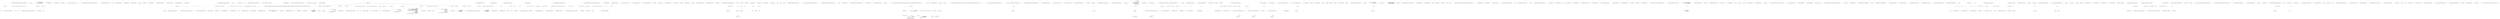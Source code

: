 digraph  {
m0_88 [cluster="CommandLine.Text.HelpText.DefaultParsingErrorsHandler<T>(CommandLine.ParserResult<T>, CommandLine.Text.HelpText)", file="HelpText.cs", label="Entry CommandLine.Text.HelpText.DefaultParsingErrorsHandler<T>(CommandLine.ParserResult<T>, CommandLine.Text.HelpText)", span="322-322"];
m0_95 [cluster="CommandLine.Text.HelpText.DefaultParsingErrorsHandler<T>(CommandLine.ParserResult<T>, CommandLine.Text.HelpText)", file="HelpText.cs", label="parserResult == null", span="324-324"];
m0_97 [cluster="CommandLine.Text.HelpText.DefaultParsingErrorsHandler<T>(CommandLine.ParserResult<T>, CommandLine.Text.HelpText)", file="HelpText.cs", label="current == null", span="325-325"];
m0_99 [cluster="CommandLine.Text.HelpText.DefaultParsingErrorsHandler<T>(CommandLine.ParserResult<T>, CommandLine.Text.HelpText)", file="HelpText.cs", label="FilterMeaningfulErrors(((NotParsed<T>)parserResult).Errors).Empty()", span="327-327"];
m0_100 [cluster="CommandLine.Text.HelpText.DefaultParsingErrorsHandler<T>(CommandLine.ParserResult<T>, CommandLine.Text.HelpText)", file="HelpText.cs", label="return current;", span="329-329"];
m0_101 [cluster="CommandLine.Text.HelpText.DefaultParsingErrorsHandler<T>(CommandLine.ParserResult<T>, CommandLine.Text.HelpText)", file="HelpText.cs", label="var errors = RenderParsingErrorsText(parserResult,\r\n                current.SentenceBuilder.FormatError,\r\n                current.SentenceBuilder.FormatMutuallyExclusiveSetErrors,\r\n                2)", span="332-335"];
m0_103 [cluster="CommandLine.Text.HelpText.DefaultParsingErrorsHandler<T>(CommandLine.ParserResult<T>, CommandLine.Text.HelpText)", file="HelpText.cs", label="return current;", span="338-338"];
m0_104 [cluster="CommandLine.Text.HelpText.DefaultParsingErrorsHandler<T>(CommandLine.ParserResult<T>, CommandLine.Text.HelpText)", file="HelpText.cs", label="current.AddPreOptionsLine(string.Concat(Environment.NewLine, current.SentenceBuilder.ErrorsHeadingText()))", span="341-341"];
m0_107 [cluster="CommandLine.Text.HelpText.DefaultParsingErrorsHandler<T>(CommandLine.ParserResult<T>, CommandLine.Text.HelpText)", file="HelpText.cs", label="current.AddPreOptionsLine(line)", span="345-345"];
m0_108 [cluster="CommandLine.Text.HelpText.DefaultParsingErrorsHandler<T>(CommandLine.ParserResult<T>, CommandLine.Text.HelpText)", file="HelpText.cs", label="return current;", span="348-348"];
m0_96 [cluster="CommandLine.Text.HelpText.DefaultParsingErrorsHandler<T>(CommandLine.ParserResult<T>, CommandLine.Text.HelpText)", file="HelpText.cs", label="throw new ArgumentNullException(''parserResult'');", span="324-324"];
m0_98 [cluster="CommandLine.Text.HelpText.DefaultParsingErrorsHandler<T>(CommandLine.ParserResult<T>, CommandLine.Text.HelpText)", file="HelpText.cs", label="throw new ArgumentNullException(''current'');", span="325-325"];
m0_102 [cluster="CommandLine.Text.HelpText.DefaultParsingErrorsHandler<T>(CommandLine.ParserResult<T>, CommandLine.Text.HelpText)", file="HelpText.cs", label="string.IsNullOrEmpty(errors)", span="336-336"];
m0_105 [cluster="CommandLine.Text.HelpText.DefaultParsingErrorsHandler<T>(CommandLine.ParserResult<T>, CommandLine.Text.HelpText)", file="HelpText.cs", label="var lines = errors.Split(new[] { Environment.NewLine }, StringSplitOptions.None)", span="342-342"];
m0_106 [cluster="CommandLine.Text.HelpText.DefaultParsingErrorsHandler<T>(CommandLine.ParserResult<T>, CommandLine.Text.HelpText)", file="HelpText.cs", label=lines, span="343-343"];
m0_109 [cluster="CommandLine.Text.HelpText.DefaultParsingErrorsHandler<T>(CommandLine.ParserResult<T>, CommandLine.Text.HelpText)", file="HelpText.cs", label="Exit CommandLine.Text.HelpText.DefaultParsingErrorsHandler<T>(CommandLine.ParserResult<T>, CommandLine.Text.HelpText)", span="322-322"];
m0_110 [cluster="System.Collections.Generic.IEnumerable<TSource>.Empty<TSource>()", file="HelpText.cs", label="Entry System.Collections.Generic.IEnumerable<TSource>.Empty<TSource>()", span="62-62"];
m0_52 [cluster="Unk.Any", file="HelpText.cs", label="Entry Unk.Any", span=""];
m0_174 [cluster="System.Text.StringBuilder.AppendLine(string)", file="HelpText.cs", label="Entry System.Text.StringBuilder.AppendLine(string)", span="0-0"];
m0_0 [cluster="CommandLine.Text.HelpText.HelpText()", file="HelpText.cs", label="Entry CommandLine.Text.HelpText.HelpText()", span="34-34"];
m0_1 [cluster="CommandLine.Text.HelpText.HelpText()", file="HelpText.cs", label="Exit CommandLine.Text.HelpText.HelpText()", span="34-34"];
m0_290 [cluster="string.PadRight(int)", file="HelpText.cs", label="Entry string.PadRight(int)", span="0-0"];
m0_363 [cluster="T.ToStringInvariant<T>()", file="HelpText.cs", label="Entry T.ToStringInvariant<T>()", span="15-15"];
m0_185 [cluster="System.Text.StringBuilder.SafeToString()", file="HelpText.cs", label="Entry System.Text.StringBuilder.SafeToString()", span="59-59"];
m0_184 [cluster="System.Text.StringBuilder.AppendWhen(bool, params string[])", file="HelpText.cs", label="Entry System.Text.StringBuilder.AppendWhen(bool, params string[])", span="9-9"];
m0_247 [cluster="CommandLine.Text.HelpText.CreateVersionEntry()", file="HelpText.cs", label="Exit CommandLine.Text.HelpText.CreateVersionEntry()", span="605-605"];
m0_224 [cluster="CommandLine.Text.HelpText.CreateVersionEntry()", file="HelpText.cs", label="Entry CommandLine.Text.HelpText.CreateVersionEntry()", span="605-605"];
m0_246 [cluster="CommandLine.Text.HelpText.CreateVersionEntry()", file="HelpText.cs", label="return OptionSpecification.NewSwitch(\r\n                string.Empty,\r\n                ''version'',\r\n                false,\r\n                sentenceBuilder.VersionCommandText(AddDashesToOption),\r\n                string.Empty);", span="607-612"];
m0_76 [cluster="System.Collections.Generic.IEnumerable<TSource>.Single<TSource>()", file="HelpText.cs", label="Entry System.Collections.Generic.IEnumerable<TSource>.Single<TSource>()", span="0-0"];
m0_309 [cluster="System.Text.StringBuilder.AppendFormat(string, object)", file="HelpText.cs", label="Entry System.Text.StringBuilder.AppendFormat(string, object)", span="0-0"];
m0_175 [cluster="System.Text.StringBuilder.AppendIfNotEmpty(params string[])", file="HelpText.cs", label="Entry System.Text.StringBuilder.AppendIfNotEmpty(params string[])", span="47-47"];
m0_55 [cluster="CommandLine.Text.HelpText.AddOptions<T>(T)", file="HelpText.cs", label="Entry CommandLine.Text.HelpText.AddOptions<T>(T)", span="386-386"];
m0_127 [cluster="CommandLine.Text.HelpText.AddOptions<T>(T)", file="HelpText.cs", label="Equals(options, default(T))", span="388-388"];
m0_129 [cluster="CommandLine.Text.HelpText.AddOptions<T>(T)", file="HelpText.cs", label="return AddOptionsImpl(\r\n                this.GetSpecificationsFromType(options),\r\n                SentenceBuilder.RequiredWord(),\r\n                MaximumDisplayWidth);", span="390-393"];
m0_128 [cluster="CommandLine.Text.HelpText.AddOptions<T>(T)", file="HelpText.cs", label="throw new ArgumentNullException(''options'');", span="388-388"];
m0_130 [cluster="CommandLine.Text.HelpText.AddOptions<T>(T)", file="HelpText.cs", label="Exit CommandLine.Text.HelpText.AddOptions<T>(T)", span="386-386"];
m0_119 [cluster="CommandLine.Text.HelpText.ToString()", file="HelpText.cs", label="Entry CommandLine.Text.HelpText.ToString()", span="489-489"];
m0_179 [cluster="CommandLine.Text.HelpText.ToString()", file="HelpText.cs", label="int ExtraLength = 10", span="491-491"];
m0_180 [cluster="CommandLine.Text.HelpText.ToString()", file="HelpText.cs", label="return\r\n                new StringBuilder(\r\n                    heading.SafeLength() + copyright.SafeLength() + preOptionsHelp.SafeLength() +\r\n                        optionsHelp.SafeLength() + ExtraLength).Append(heading)\r\n                    .AppendWhen(!string.IsNullOrEmpty(copyright), Environment.NewLine, copyright)\r\n                    .AppendWhen(preOptionsHelp.Length > 0, Environment.NewLine, preOptionsHelp.ToString())\r\n                    .AppendWhen(\r\n                        optionsHelp != null && optionsHelp.Length > 0,\r\n                        Environment.NewLine,\r\n                        Environment.NewLine,\r\n                        optionsHelp.SafeToString())\r\n                    .AppendWhen(postOptionsHelp.Length > 0, Environment.NewLine, postOptionsHelp.ToString())\r\n                .ToString();", span="492-504"];
m0_181 [cluster="CommandLine.Text.HelpText.ToString()", file="HelpText.cs", label="Exit CommandLine.Text.HelpText.ToString()", span="489-489"];
m0_182 [cluster="string.SafeLength()", file="HelpText.cs", label="Entry string.SafeLength()", span="40-40"];
m0_123 [cluster="CommandLine.Text.HelpText.AddPostOptionsLine(string)", file="HelpText.cs", label="Entry CommandLine.Text.HelpText.AddPostOptionsLine(string)", span="376-376"];
m0_124 [cluster="CommandLine.Text.HelpText.AddPostOptionsLine(string)", file="HelpText.cs", label="return AddLine(postOptionsHelp, value);", span="378-378"];
m0_125 [cluster="CommandLine.Text.HelpText.AddPostOptionsLine(string)", file="HelpText.cs", label="Exit CommandLine.Text.HelpText.AddPostOptionsLine(string)", span="376-376"];
m0_112 [cluster="string.IsNullOrEmpty(string)", file="HelpText.cs", label="Entry string.IsNullOrEmpty(string)", span="0-0"];
m0_329 [cluster="CommandLine.Text.HelpText.GetMaxOptionLength(CommandLine.Core.OptionSpecification)", file="HelpText.cs", label="Entry CommandLine.Text.HelpText.GetMaxOptionLength(CommandLine.Core.OptionSpecification)", span="756-756"];
m0_332 [cluster="CommandLine.Text.HelpText.GetMaxOptionLength(CommandLine.Core.OptionSpecification)", file="HelpText.cs", label="var specLength = 0", span="758-758"];
m0_333 [cluster="CommandLine.Text.HelpText.GetMaxOptionLength(CommandLine.Core.OptionSpecification)", file="HelpText.cs", label="var hasShort = spec.ShortName.Length > 0", span="760-760"];
m0_334 [cluster="CommandLine.Text.HelpText.GetMaxOptionLength(CommandLine.Core.OptionSpecification)", file="HelpText.cs", label="var hasLong = spec.LongName.Length > 0", span="761-761"];
m0_336 [cluster="CommandLine.Text.HelpText.GetMaxOptionLength(CommandLine.Core.OptionSpecification)", file="HelpText.cs", label="spec.MetaValue.Length > 0", span="764-764"];
m0_337 [cluster="CommandLine.Text.HelpText.GetMaxOptionLength(CommandLine.Core.OptionSpecification)", file="HelpText.cs", label="metaLength = spec.MetaValue.Length + 1", span="766-766"];
m0_344 [cluster="CommandLine.Text.HelpText.GetMaxOptionLength(CommandLine.Core.OptionSpecification)", file="HelpText.cs", label="specLength += spec.LongName.Length", span="782-782"];
m0_339 [cluster="CommandLine.Text.HelpText.GetMaxOptionLength(CommandLine.Core.OptionSpecification)", file="HelpText.cs", label="++specLength", span="771-771"];
m0_349 [cluster="CommandLine.Text.HelpText.GetMaxOptionLength(CommandLine.Core.OptionSpecification)", file="HelpText.cs", label="specLength += 2", span="793-793"];
m0_350 [cluster="CommandLine.Text.HelpText.GetMaxOptionLength(CommandLine.Core.OptionSpecification)", file="HelpText.cs", label="return specLength;", span="796-796"];
m0_338 [cluster="CommandLine.Text.HelpText.GetMaxOptionLength(CommandLine.Core.OptionSpecification)", file="HelpText.cs", label=hasShort, span="769-769"];
m0_348 [cluster="CommandLine.Text.HelpText.GetMaxOptionLength(CommandLine.Core.OptionSpecification)", file="HelpText.cs", label="hasShort && hasLong", span="791-791"];
m0_335 [cluster="CommandLine.Text.HelpText.GetMaxOptionLength(CommandLine.Core.OptionSpecification)", file="HelpText.cs", label="var metaLength = 0", span="763-763"];
m0_343 [cluster="CommandLine.Text.HelpText.GetMaxOptionLength(CommandLine.Core.OptionSpecification)", file="HelpText.cs", label=hasLong, span="780-780"];
m0_342 [cluster="CommandLine.Text.HelpText.GetMaxOptionLength(CommandLine.Core.OptionSpecification)", file="HelpText.cs", label="specLength += metaLength", span="777-777"];
m0_347 [cluster="CommandLine.Text.HelpText.GetMaxOptionLength(CommandLine.Core.OptionSpecification)", file="HelpText.cs", label="specLength += metaLength", span="788-788"];
m0_340 [cluster="CommandLine.Text.HelpText.GetMaxOptionLength(CommandLine.Core.OptionSpecification)", file="HelpText.cs", label=AddDashesToOption, span="772-772"];
m0_341 [cluster="CommandLine.Text.HelpText.GetMaxOptionLength(CommandLine.Core.OptionSpecification)", file="HelpText.cs", label="++specLength", span="774-774"];
m0_345 [cluster="CommandLine.Text.HelpText.GetMaxOptionLength(CommandLine.Core.OptionSpecification)", file="HelpText.cs", label=AddDashesToOption, span="783-783"];
m0_346 [cluster="CommandLine.Text.HelpText.GetMaxOptionLength(CommandLine.Core.OptionSpecification)", file="HelpText.cs", label="specLength += 2", span="785-785"];
m0_351 [cluster="CommandLine.Text.HelpText.GetMaxOptionLength(CommandLine.Core.OptionSpecification)", file="HelpText.cs", label="Exit CommandLine.Text.HelpText.GetMaxOptionLength(CommandLine.Core.OptionSpecification)", span="756-756"];
m0_230 [cluster="CommandLine.Text.HelpText.AdaptVerbsToSpecifications(System.Collections.Generic.IEnumerable<System.Type>)", file="HelpText.cs", label="return (from verbTuple in Verb.SelectFromTypes(types)\r\n                    select\r\n                        OptionSpecification.NewSwitch(\r\n                            string.Empty,\r\n                            verbTuple.Item1.Name,\r\n                            false,\r\n                            verbTuple.Item1.HelpText,\r\n                            string.Empty)).Concat(new[] { CreateHelpEntry(), CreateVersionEntry() });", span="566-573"];
m0_141 [cluster="CommandLine.Text.HelpText.AdaptVerbsToSpecifications(System.Collections.Generic.IEnumerable<System.Type>)", file="HelpText.cs", label="Entry CommandLine.Text.HelpText.AdaptVerbsToSpecifications(System.Collections.Generic.IEnumerable<System.Type>)", span="564-564"];
m0_231 [cluster="CommandLine.Text.HelpText.AdaptVerbsToSpecifications(System.Collections.Generic.IEnumerable<System.Type>)", file="HelpText.cs", label="Exit CommandLine.Text.HelpText.AdaptVerbsToSpecifications(System.Collections.Generic.IEnumerable<System.Type>)", span="564-564"];
m0_294 [cluster="string.Trim()", file="HelpText.cs", label="Entry string.Trim()", span="0-0"];
m0_183 [cluster="System.Text.StringBuilder.SafeLength()", file="HelpText.cs", label="Entry System.Text.StringBuilder.SafeLength()", span="64-64"];
m0_232 [cluster="CommandLine.Core.Verb.SelectFromTypes(System.Collections.Generic.IEnumerable<System.Type>)", file="HelpText.cs", label="Entry CommandLine.Core.Verb.SelectFromTypes(System.Collections.Generic.IEnumerable<System.Type>)", span="40-40"];
m0_293 [cluster="string.FormatInvariant(params object[])", file="HelpText.cs", label="Entry string.FormatInvariant(params object[])", span="20-20"];
m0_23 [cluster="System.ArgumentNullException.ArgumentNullException(string)", file="HelpText.cs", label="Entry System.ArgumentNullException.ArgumentNullException(string)", span="0-0"];
m0_215 [cluster="string.Substring(int)", file="HelpText.cs", label="Entry string.Substring(int)", span="0-0"];
m0_111 [cluster="CommandLine.Text.HelpText.RenderParsingErrorsText<T>(CommandLine.ParserResult<T>, System.Func<CommandLine.Error, string>, System.Func<System.Collections.Generic.IEnumerable<CommandLine.MutuallyExclusiveSetError>, string>, int)", file="HelpText.cs", label="Entry CommandLine.Text.HelpText.RenderParsingErrorsText<T>(CommandLine.ParserResult<T>, System.Func<CommandLine.Error, string>, System.Func<System.Collections.Generic.IEnumerable<CommandLine.MutuallyExclusiveSetError>, string>, int)", span="451-451"];
m0_154 [cluster="CommandLine.Text.HelpText.RenderParsingErrorsText<T>(CommandLine.ParserResult<T>, System.Func<CommandLine.Error, string>, System.Func<System.Collections.Generic.IEnumerable<CommandLine.MutuallyExclusiveSetError>, string>, int)", file="HelpText.cs", label="parserResult == null", span="457-457"];
m0_156 [cluster="CommandLine.Text.HelpText.RenderParsingErrorsText<T>(CommandLine.ParserResult<T>, System.Func<CommandLine.Error, string>, System.Func<System.Collections.Generic.IEnumerable<CommandLine.MutuallyExclusiveSetError>, string>, int)", file="HelpText.cs", label="var meaningfulErrors =\r\n                FilterMeaningfulErrors(((NotParsed<T>)parserResult).Errors)", span="459-460"];
m0_162 [cluster="CommandLine.Text.HelpText.RenderParsingErrorsText<T>(CommandLine.ParserResult<T>, System.Func<CommandLine.Error, string>, System.Func<System.Collections.Generic.IEnumerable<CommandLine.MutuallyExclusiveSetError>, string>, int)", file="HelpText.cs", label="line.Append(indent.Spaces())", span="471-471"];
m0_163 [cluster="CommandLine.Text.HelpText.RenderParsingErrorsText<T>(CommandLine.ParserResult<T>, System.Func<CommandLine.Error, string>, System.Func<System.Collections.Generic.IEnumerable<CommandLine.MutuallyExclusiveSetError>, string>, int)", file="HelpText.cs", label="line.Append(formatError(error))", span="473-473"];
m0_165 [cluster="CommandLine.Text.HelpText.RenderParsingErrorsText<T>(CommandLine.ParserResult<T>, System.Func<CommandLine.Error, string>, System.Func<System.Collections.Generic.IEnumerable<CommandLine.MutuallyExclusiveSetError>, string>, int)", file="HelpText.cs", label="text.AppendIfNotEmpty(\r\n                formatMutuallyExclusiveSetErrors(\r\n                    meaningfulErrors.OfType<MutuallyExclusiveSetError>()))", span="478-480"];
m0_155 [cluster="CommandLine.Text.HelpText.RenderParsingErrorsText<T>(CommandLine.ParserResult<T>, System.Func<CommandLine.Error, string>, System.Func<System.Collections.Generic.IEnumerable<CommandLine.MutuallyExclusiveSetError>, string>, int)", file="HelpText.cs", label="throw new ArgumentNullException(''parserResult'');", span="457-457"];
m0_157 [cluster="CommandLine.Text.HelpText.RenderParsingErrorsText<T>(CommandLine.ParserResult<T>, System.Func<CommandLine.Error, string>, System.Func<System.Collections.Generic.IEnumerable<CommandLine.MutuallyExclusiveSetError>, string>, int)", file="HelpText.cs", label="meaningfulErrors.Empty()", span="461-461"];
m0_160 [cluster="CommandLine.Text.HelpText.RenderParsingErrorsText<T>(CommandLine.ParserResult<T>, System.Func<CommandLine.Error, string>, System.Func<System.Collections.Generic.IEnumerable<CommandLine.MutuallyExclusiveSetError>, string>, int)", file="HelpText.cs", label="meaningfulErrors\r\n                .Where(e => e.Tag != ErrorType.MutuallyExclusiveSetError)", span="467-468"];
m0_158 [cluster="CommandLine.Text.HelpText.RenderParsingErrorsText<T>(CommandLine.ParserResult<T>, System.Func<CommandLine.Error, string>, System.Func<System.Collections.Generic.IEnumerable<CommandLine.MutuallyExclusiveSetError>, string>, int)", file="HelpText.cs", label="return string.Empty;", span="463-463"];
m0_159 [cluster="CommandLine.Text.HelpText.RenderParsingErrorsText<T>(CommandLine.ParserResult<T>, System.Func<CommandLine.Error, string>, System.Func<System.Collections.Generic.IEnumerable<CommandLine.MutuallyExclusiveSetError>, string>, int)", file="HelpText.cs", label="var text = new StringBuilder()", span="466-466"];
m0_164 [cluster="CommandLine.Text.HelpText.RenderParsingErrorsText<T>(CommandLine.ParserResult<T>, System.Func<CommandLine.Error, string>, System.Func<System.Collections.Generic.IEnumerable<CommandLine.MutuallyExclusiveSetError>, string>, int)", file="HelpText.cs", label="text.AppendLine(line.ToString())", span="475-475"];
m0_166 [cluster="CommandLine.Text.HelpText.RenderParsingErrorsText<T>(CommandLine.ParserResult<T>, System.Func<CommandLine.Error, string>, System.Func<System.Collections.Generic.IEnumerable<CommandLine.MutuallyExclusiveSetError>, string>, int)", file="HelpText.cs", label="return text.ToString();", span="482-482"];
m0_161 [cluster="CommandLine.Text.HelpText.RenderParsingErrorsText<T>(CommandLine.ParserResult<T>, System.Func<CommandLine.Error, string>, System.Func<System.Collections.Generic.IEnumerable<CommandLine.MutuallyExclusiveSetError>, string>, int)", file="HelpText.cs", label="var line = new StringBuilder()", span="470-470"];
m0_167 [cluster="CommandLine.Text.HelpText.RenderParsingErrorsText<T>(CommandLine.ParserResult<T>, System.Func<CommandLine.Error, string>, System.Func<System.Collections.Generic.IEnumerable<CommandLine.MutuallyExclusiveSetError>, string>, int)", file="HelpText.cs", label="Exit CommandLine.Text.HelpText.RenderParsingErrorsText<T>(CommandLine.ParserResult<T>, System.Func<CommandLine.Error, string>, System.Func<System.Collections.Generic.IEnumerable<CommandLine.MutuallyExclusiveSetError>, string>, int)", span="451-451"];
m0_45 [cluster="CommandLine.Text.HelpText.FilterMeaningfulErrors(System.Collections.Generic.IEnumerable<CommandLine.Error>)", file="HelpText.cs", label="Entry CommandLine.Text.HelpText.FilterMeaningfulErrors(System.Collections.Generic.IEnumerable<CommandLine.Error>)", span="507-507"];
m0_186 [cluster="CommandLine.Text.HelpText.FilterMeaningfulErrors(System.Collections.Generic.IEnumerable<CommandLine.Error>)", file="HelpText.cs", label="return errors.Where(e => e.Tag != ErrorType.HelpRequestedError && e.Tag != ErrorType.HelpVerbRequestedError);", span="509-509"];
m0_187 [cluster="CommandLine.Text.HelpText.FilterMeaningfulErrors(System.Collections.Generic.IEnumerable<CommandLine.Error>)", file="HelpText.cs", label="Exit CommandLine.Text.HelpText.FilterMeaningfulErrors(System.Collections.Generic.IEnumerable<CommandLine.Error>)", span="507-507"];
m0_308 [cluster="System.Text.StringBuilder.AppendWhen(bool, params char[])", file="HelpText.cs", label="Entry System.Text.StringBuilder.AppendWhen(bool, params char[])", span="21-21"];
m0_53 [cluster="System.Collections.Generic.IEnumerable<TSource>.ToArray<TSource>()", file="HelpText.cs", label="Entry System.Collections.Generic.IEnumerable<TSource>.ToArray<TSource>()", span="0-0"];
m0_50 [cluster="CSharpx.Maybe<T>.FromJust<T>(System.Exception)", file="HelpText.cs", label="Entry CSharpx.Maybe<T>.FromJust<T>(System.Exception)", span="160-160"];
m0_48 [cluster="CommandLine.Infrastructure.ReflectionHelper.GetAttribute<TAttribute>()", file="HelpText.cs", label="Entry CommandLine.Infrastructure.ReflectionHelper.GetAttribute<TAttribute>()", span="12-12"];
m0_243 [cluster="CommandLine.Text.HelpText.AddOption(string, int, CommandLine.Core.Specification, int)", file="HelpText.cs", label="Entry CommandLine.Text.HelpText.AddOption(string, int, CommandLine.Core.Specification, int)", span="622-622"];
m0_251 [cluster="CommandLine.Text.HelpText.AddOption(string, int, CommandLine.Core.Specification, int)", file="HelpText.cs", label="optionsHelp.Append(''  '')", span="624-624"];
m0_252 [cluster="CommandLine.Text.HelpText.AddOption(string, int, CommandLine.Core.Specification, int)", file="HelpText.cs", label="var name = new StringBuilder(maxLength)", span="625-625"];
m0_253 [cluster="CommandLine.Text.HelpText.AddOption(string, int, CommandLine.Core.Specification, int)", file="HelpText.cs", label="specification.Tag == SpecificationType.Option", span="626-626"];
m0_254 [cluster="CommandLine.Text.HelpText.AddOption(string, int, CommandLine.Core.Specification, int)", file="HelpText.cs", label="name.Append(AddOptionName(maxLength, (OptionSpecification)specification))", span="628-628"];
m0_255 [cluster="CommandLine.Text.HelpText.AddOption(string, int, CommandLine.Core.Specification, int)", file="HelpText.cs", label="name.Append(AddValueName(maxLength, (ValueSpecification)specification))", span="632-632"];
m0_256 [cluster="CommandLine.Text.HelpText.AddOption(string, int, CommandLine.Core.Specification, int)", file="HelpText.cs", label="optionsHelp.Append(name.Length < maxLength ? name.ToString().PadRight(maxLength) : name.ToString())", span="635-635"];
m0_258 [cluster="CommandLine.Text.HelpText.AddOption(string, int, CommandLine.Core.Specification, int)", file="HelpText.cs", label="var optionHelpText = specification.HelpText", span="638-638"];
m0_259 [cluster="CommandLine.Text.HelpText.AddOption(string, int, CommandLine.Core.Specification, int)", file="HelpText.cs", label="addEnumValuesToHelpText && specification.EnumValues.Any()", span="640-640"];
m0_260 [cluster="CommandLine.Text.HelpText.AddOption(string, int, CommandLine.Core.Specification, int)", file="HelpText.cs", label="optionHelpText += '' Valid values: '' + string.Join('', '', specification.EnumValues)", span="642-642"];
m0_261 [cluster="CommandLine.Text.HelpText.AddOption(string, int, CommandLine.Core.Specification, int)", file="HelpText.cs", label="specification.DefaultValue.IsJust()", span="645-645"];
m0_262 [cluster="CommandLine.Text.HelpText.AddOption(string, int, CommandLine.Core.Specification, int)", file="HelpText.cs", label="optionHelpText = ''(Default: {0}) ''.FormatLocal(specification.DefaultValue.FromJust()) + optionHelpText", span="647-647"];
m0_263 [cluster="CommandLine.Text.HelpText.AddOption(string, int, CommandLine.Core.Specification, int)", file="HelpText.cs", label="specification.Required", span="650-650"];
m0_264 [cluster="CommandLine.Text.HelpText.AddOption(string, int, CommandLine.Core.Specification, int)", file="HelpText.cs", label="optionHelpText = ''{0} ''.FormatInvariant(requiredWord) + optionHelpText", span="652-652"];
m0_270 [cluster="CommandLine.Text.HelpText.AddOption(string, int, CommandLine.Core.Specification, int)", file="HelpText.cs", label="words[i].Length < (widthOfHelpText - wordBuffer)", span="663-663"];
m0_273 [cluster="CommandLine.Text.HelpText.AddOption(string, int, CommandLine.Core.Specification, int)", file="HelpText.cs", label="(widthOfHelpText - wordBuffer) > 1 && i != words.Length - 1", span="667-667"];
m0_276 [cluster="CommandLine.Text.HelpText.AddOption(string, int, CommandLine.Core.Specification, int)", file="HelpText.cs", label="words[i].Length >= widthOfHelpText && wordBuffer == 0", span="673-673"];
m0_277 [cluster="CommandLine.Text.HelpText.AddOption(string, int, CommandLine.Core.Specification, int)", file="HelpText.cs", label="optionsHelp.Append(words[i].Substring(0, widthOfHelpText))", span="675-675"];
m0_278 [cluster="CommandLine.Text.HelpText.AddOption(string, int, CommandLine.Core.Specification, int)", file="HelpText.cs", label="wordBuffer = widthOfHelpText", span="676-676"];
m0_281 [cluster="CommandLine.Text.HelpText.AddOption(string, int, CommandLine.Core.Specification, int)", file="HelpText.cs", label="optionsHelp.AppendWhen(optionHelpText.Length > 0, Environment.NewLine,\r\n                        new string(' ', maxLength + 6))", span="686-687"];
m0_282 [cluster="CommandLine.Text.HelpText.AddOption(string, int, CommandLine.Core.Specification, int)", file="HelpText.cs", label="optionHelpText.Length > widthOfHelpText", span="689-689"];
m0_257 [cluster="CommandLine.Text.HelpText.AddOption(string, int, CommandLine.Core.Specification, int)", file="HelpText.cs", label="optionsHelp.Append(''    '')", span="637-637"];
m0_265 [cluster="CommandLine.Text.HelpText.AddOption(string, int, CommandLine.Core.Specification, int)", file="HelpText.cs", label="!string.IsNullOrEmpty(optionHelpText)", span="655-655"];
m0_267 [cluster="CommandLine.Text.HelpText.AddOption(string, int, CommandLine.Core.Specification, int)", file="HelpText.cs", label="var words = optionHelpText.Split(new[] { ' ' })", span="660-660"];
m0_280 [cluster="CommandLine.Text.HelpText.AddOption(string, int, CommandLine.Core.Specification, int)", file="HelpText.cs", label="optionHelpText = optionHelpText.Substring(Math.Min(wordBuffer, optionHelpText.Length)).Trim()", span="685-685"];
m0_283 [cluster="CommandLine.Text.HelpText.AddOption(string, int, CommandLine.Core.Specification, int)", file="HelpText.cs", label="optionsHelp.Append(optionHelpText)", span="692-692"];
m0_266 [cluster="CommandLine.Text.HelpText.AddOption(string, int, CommandLine.Core.Specification, int)", file="HelpText.cs", label="var wordBuffer = 0", span="659-659"];
m0_272 [cluster="CommandLine.Text.HelpText.AddOption(string, int, CommandLine.Core.Specification, int)", file="HelpText.cs", label="wordBuffer += words[i].Length", span="666-666"];
m0_268 [cluster="CommandLine.Text.HelpText.AddOption(string, int, CommandLine.Core.Specification, int)", file="HelpText.cs", label="var i = 0", span="661-661"];
m0_269 [cluster="CommandLine.Text.HelpText.AddOption(string, int, CommandLine.Core.Specification, int)", file="HelpText.cs", label="i < words.Length", span="661-661"];
m0_271 [cluster="CommandLine.Text.HelpText.AddOption(string, int, CommandLine.Core.Specification, int)", file="HelpText.cs", label="optionsHelp.Append(words[i])", span="665-665"];
m0_279 [cluster="CommandLine.Text.HelpText.AddOption(string, int, CommandLine.Core.Specification, int)", file="HelpText.cs", label="i++", span="661-661"];
m0_275 [cluster="CommandLine.Text.HelpText.AddOption(string, int, CommandLine.Core.Specification, int)", file="HelpText.cs", label="wordBuffer++", span="670-670"];
m0_274 [cluster="CommandLine.Text.HelpText.AddOption(string, int, CommandLine.Core.Specification, int)", file="HelpText.cs", label="optionsHelp.Append('' '')", span="669-669"];
m0_284 [cluster="CommandLine.Text.HelpText.AddOption(string, int, CommandLine.Core.Specification, int)", file="HelpText.cs", label="optionsHelp.Append(Environment.NewLine)", span="693-693"];
m0_285 [cluster="CommandLine.Text.HelpText.AddOption(string, int, CommandLine.Core.Specification, int)", file="HelpText.cs", label="optionsHelp.AppendWhen(additionalNewLineAfterOption, Environment.NewLine)", span="694-694"];
m0_286 [cluster="CommandLine.Text.HelpText.AddOption(string, int, CommandLine.Core.Specification, int)", file="HelpText.cs", label="return this;", span="696-696"];
m0_287 [cluster="CommandLine.Text.HelpText.AddOption(string, int, CommandLine.Core.Specification, int)", file="HelpText.cs", label="Exit CommandLine.Text.HelpText.AddOption(string, int, CommandLine.Core.Specification, int)", span="622-622"];
m0_310 [cluster="System.Text.StringBuilder.AppendFormatWhen(bool, string, params object[])", file="HelpText.cs", label="Entry System.Text.StringBuilder.AppendFormatWhen(bool, string, params object[])", span="33-33"];
m0_114 [cluster="string.Concat(string, string)", file="HelpText.cs", label="Entry string.Concat(string, string)", span="0-0"];
m0_325 [cluster="lambda expression", file="HelpText.cs", label="Entry lambda expression", span="745-752"];
m0_56 [cluster="lambda expression", file="HelpText.cs", label="Entry lambda expression", span="265-265"];
m0_57 [cluster="lambda expression", file="HelpText.cs", label="e.Tag == ErrorType.NoVerbSelectedError", span="265-265"];
m0_58 [cluster="lambda expression", file="HelpText.cs", label="Exit lambda expression", span="265-265"];
m0_86 [cluster="lambda expression", file="HelpText.cs", label="DefaultParsingErrorsHandler(parserResult, current)", span="304-304"];
m0_93 [cluster="lambda expression", file="HelpText.cs", label="DefaultParsingErrorsHandler(parserResult, current)", span="314-314"];
m0_79 [cluster="lambda expression", file="HelpText.cs", label="Entry lambda expression", span="297-297"];
m0_82 [cluster="lambda expression", file="HelpText.cs", label="Entry lambda expression", span="302-302"];
m0_90 [cluster="lambda expression", file="HelpText.cs", label="DefaultParsingErrorsHandler(pr, current)", span="311-311"];
m0_92 [cluster="lambda expression", file="HelpText.cs", label="Entry lambda expression", span="314-314"];
m0_85 [cluster="lambda expression", file="HelpText.cs", label="Entry lambda expression", span="304-304"];
m0_89 [cluster="lambda expression", file="HelpText.cs", label="Entry lambda expression", span="311-311"];
m0_80 [cluster="lambda expression", file="HelpText.cs", label="e.Tag == ErrorType.VersionRequestedError", span="297-297"];
m0_81 [cluster="lambda expression", file="HelpText.cs", label="Exit lambda expression", span="297-297"];
m0_83 [cluster="lambda expression", file="HelpText.cs", label="e.Tag == ErrorType.HelpVerbRequestedError", span="302-302"];
m0_84 [cluster="lambda expression", file="HelpText.cs", label="Exit lambda expression", span="302-302"];
m0_87 [cluster="lambda expression", file="HelpText.cs", label="Exit lambda expression", span="304-304"];
m0_91 [cluster="lambda expression", file="HelpText.cs", label="Exit lambda expression", span="311-311"];
m0_94 [cluster="lambda expression", file="HelpText.cs", label="Exit lambda expression", span="314-314"];
m0_176 [cluster="lambda expression", file="HelpText.cs", label="Entry lambda expression", span="468-468"];
m0_177 [cluster="lambda expression", file="HelpText.cs", label="e.Tag != ErrorType.MutuallyExclusiveSetError", span="468-468"];
m0_178 [cluster="lambda expression", file="HelpText.cs", label="Exit lambda expression", span="468-468"];
m0_188 [cluster="lambda expression", file="HelpText.cs", label="Entry lambda expression", span="509-509"];
m0_189 [cluster="lambda expression", file="HelpText.cs", label="e.Tag != ErrorType.HelpRequestedError && e.Tag != ErrorType.HelpVerbRequestedError", span="509-509"];
m0_190 [cluster="lambda expression", file="HelpText.cs", label="Exit lambda expression", span="509-509"];
m0_227 [cluster="lambda expression", file="HelpText.cs", label="Entry lambda expression", span="558-558"];
m0_228 [cluster="lambda expression", file="HelpText.cs", label="v.Index", span="558-558"];
m0_229 [cluster="lambda expression", file="HelpText.cs", label="Exit lambda expression", span="558-558"];
m0_326 [cluster="lambda expression", file="HelpText.cs", label="var specLength = spec.Tag == SpecificationType.Option\r\n                            ? this.GetMaxOptionLength((OptionSpecification)spec)\r\n                            : this.GetMaxValueLength((ValueSpecification)spec)", span="747-749"];
m0_327 [cluster="lambda expression", file="HelpText.cs", label="return Math.Max(length, specLength);", span="751-751"];
m0_328 [cluster="lambda expression", file="HelpText.cs", label="Exit lambda expression", span="745-752"];
m0_288 [cluster="CommandLine.Text.HelpText.AddOptionName(int, CommandLine.Core.OptionSpecification)", file="HelpText.cs", label="Entry CommandLine.Text.HelpText.AddOptionName(int, CommandLine.Core.OptionSpecification)", span="699-699"];
m0_296 [cluster="CommandLine.Text.HelpText.AddOptionName(int, CommandLine.Core.OptionSpecification)", file="HelpText.cs", label="var optionName = new StringBuilder(maxLength)", span="701-701"];
m0_297 [cluster="CommandLine.Text.HelpText.AddOptionName(int, CommandLine.Core.OptionSpecification)", file="HelpText.cs", label="specification.ShortName.Length > 0", span="702-702"];
m0_299 [cluster="CommandLine.Text.HelpText.AddOptionName(int, CommandLine.Core.OptionSpecification)", file="HelpText.cs", label="optionName.AppendFormat(''{0}'', specification.ShortName)", span="705-705"];
m0_300 [cluster="CommandLine.Text.HelpText.AddOptionName(int, CommandLine.Core.OptionSpecification)", file="HelpText.cs", label="optionName.AppendFormatWhen(specification.MetaValue.Length > 0, '' {0}'', specification.MetaValue)", span="706-706"];
m0_301 [cluster="CommandLine.Text.HelpText.AddOptionName(int, CommandLine.Core.OptionSpecification)", file="HelpText.cs", label="optionName.AppendWhen(specification.LongName.Length > 0, '', '')", span="707-707"];
m0_302 [cluster="CommandLine.Text.HelpText.AddOptionName(int, CommandLine.Core.OptionSpecification)", file="HelpText.cs", label="specification.LongName.Length > 0", span="709-709"];
m0_304 [cluster="CommandLine.Text.HelpText.AddOptionName(int, CommandLine.Core.OptionSpecification)", file="HelpText.cs", label="optionName.AppendFormat(''{0}'', specification.LongName)", span="712-712"];
m0_305 [cluster="CommandLine.Text.HelpText.AddOptionName(int, CommandLine.Core.OptionSpecification)", file="HelpText.cs", label="optionName.AppendFormatWhen(specification.MetaValue.Length > 0, ''={0}'', specification.MetaValue)", span="713-713"];
m0_298 [cluster="CommandLine.Text.HelpText.AddOptionName(int, CommandLine.Core.OptionSpecification)", file="HelpText.cs", label="optionName.AppendWhen(addDashesToOption, '-')", span="704-704"];
m0_303 [cluster="CommandLine.Text.HelpText.AddOptionName(int, CommandLine.Core.OptionSpecification)", file="HelpText.cs", label="optionName.AppendWhen(addDashesToOption, ''--'')", span="711-711"];
m0_306 [cluster="CommandLine.Text.HelpText.AddOptionName(int, CommandLine.Core.OptionSpecification)", file="HelpText.cs", label="return optionName.ToString();", span="715-715"];
m0_307 [cluster="CommandLine.Text.HelpText.AddOptionName(int, CommandLine.Core.OptionSpecification)", file="HelpText.cs", label="Exit CommandLine.Text.HelpText.AddOptionName(int, CommandLine.Core.OptionSpecification)", span="699-699"];
m0_4 [cluster="CommandLine.Text.HelpText.HelpText(string)", file="HelpText.cs", label="Entry CommandLine.Text.HelpText.HelpText(string)", span="57-57"];
m0_5 [cluster="CommandLine.Text.HelpText.HelpText(string)", file="HelpText.cs", label="Exit CommandLine.Text.HelpText.HelpText(string)", span="57-57"];
m0_234 [cluster="Unk.Concat", file="HelpText.cs", label="Entry Unk.Concat", span=""];
m0_25 [cluster="CommandLine.Text.HelpText.AutoBuild<T>(CommandLine.ParserResult<T>, System.Func<CommandLine.Text.HelpText, CommandLine.Text.HelpText>, bool)", file="HelpText.cs", label="Entry CommandLine.Text.HelpText.AutoBuild<T>(CommandLine.ParserResult<T>, System.Func<CommandLine.Text.HelpText, CommandLine.Text.HelpText>, bool)", span="228-228"];
m0_28 [cluster="CommandLine.Text.HelpText.AutoBuild<T>(CommandLine.ParserResult<T>, System.Func<CommandLine.Text.HelpText, CommandLine.Text.HelpText>, bool)", file="HelpText.cs", label="onError != null && parserResult.Tag == ParserResultType.NotParsed", span="243-243"];
m0_29 [cluster="CommandLine.Text.HelpText.AutoBuild<T>(CommandLine.ParserResult<T>, System.Func<CommandLine.Text.HelpText, CommandLine.Text.HelpText>, bool)", file="HelpText.cs", label="errors = ((NotParsed<T>)parserResult).Errors", span="245-245"];
m0_31 [cluster="CommandLine.Text.HelpText.AutoBuild<T>(CommandLine.ParserResult<T>, System.Func<CommandLine.Text.HelpText, CommandLine.Text.HelpText>, bool)", file="HelpText.cs", label="auto = onError(auto)", span="249-249"];
m0_38 [cluster="CommandLine.Text.HelpText.AutoBuild<T>(CommandLine.ParserResult<T>, System.Func<CommandLine.Text.HelpText, CommandLine.Text.HelpText>, bool)", file="HelpText.cs", label="(verbsIndex && parserResult.VerbTypes.Any()) || errors.Any(e => e.Tag == ErrorType.NoVerbSelectedError)", span="265-265"];
m0_40 [cluster="CommandLine.Text.HelpText.AutoBuild<T>(CommandLine.ParserResult<T>, System.Func<CommandLine.Text.HelpText, CommandLine.Text.HelpText>, bool)", file="HelpText.cs", label="auto.AddVerbs(parserResult.VerbTypes.ToArray())", span="268-268"];
m0_41 [cluster="CommandLine.Text.HelpText.AutoBuild<T>(CommandLine.ParserResult<T>, System.Func<CommandLine.Text.HelpText, CommandLine.Text.HelpText>, bool)", file="HelpText.cs", label="auto.AddOptions(parserResult.Value)", span="272-272"];
m0_27 [cluster="CommandLine.Text.HelpText.AutoBuild<T>(CommandLine.ParserResult<T>, System.Func<CommandLine.Text.HelpText, CommandLine.Text.HelpText>, bool)", file="HelpText.cs", label="var errors = Enumerable.Empty<Error>()", span="241-241"];
m0_34 [cluster="CommandLine.Text.HelpText.AutoBuild<T>(CommandLine.ParserResult<T>, System.Func<CommandLine.Text.HelpText, CommandLine.Text.HelpText>, bool)", file="HelpText.cs", label="license.FromJust().AddToHelpText(auto, true)", span="256-256"];
m0_37 [cluster="CommandLine.Text.HelpText.AutoBuild<T>(CommandLine.ParserResult<T>, System.Func<CommandLine.Text.HelpText, CommandLine.Text.HelpText>, bool)", file="HelpText.cs", label="usage.FromJust().AddToHelpText(auto, true)", span="262-262"];
m0_39 [cluster="CommandLine.Text.HelpText.AutoBuild<T>(CommandLine.ParserResult<T>, System.Func<CommandLine.Text.HelpText, CommandLine.Text.HelpText>, bool)", file="HelpText.cs", label="auto.AddDashesToOption = false", span="267-267"];
m0_42 [cluster="CommandLine.Text.HelpText.AutoBuild<T>(CommandLine.ParserResult<T>, System.Func<CommandLine.Text.HelpText, CommandLine.Text.HelpText>, bool)", file="HelpText.cs", label="return auto;", span="275-275"];
m0_32 [cluster="CommandLine.Text.HelpText.AutoBuild<T>(CommandLine.ParserResult<T>, System.Func<CommandLine.Text.HelpText, CommandLine.Text.HelpText>, bool)", file="HelpText.cs", label="var license = ReflectionHelper.GetAttribute<AssemblyLicenseAttribute>()", span="253-253"];
m0_30 [cluster="CommandLine.Text.HelpText.AutoBuild<T>(CommandLine.ParserResult<T>, System.Func<CommandLine.Text.HelpText, CommandLine.Text.HelpText>, bool)", file="HelpText.cs", label="FilterMeaningfulErrors(errors).Any()", span="247-247"];
m0_33 [cluster="CommandLine.Text.HelpText.AutoBuild<T>(CommandLine.ParserResult<T>, System.Func<CommandLine.Text.HelpText, CommandLine.Text.HelpText>, bool)", file="HelpText.cs", label="license.IsJust()", span="254-254"];
m0_35 [cluster="CommandLine.Text.HelpText.AutoBuild<T>(CommandLine.ParserResult<T>, System.Func<CommandLine.Text.HelpText, CommandLine.Text.HelpText>, bool)", file="HelpText.cs", label="var usage = ReflectionHelper.GetAttribute<AssemblyUsageAttribute>()", span="259-259"];
m0_36 [cluster="CommandLine.Text.HelpText.AutoBuild<T>(CommandLine.ParserResult<T>, System.Func<CommandLine.Text.HelpText, CommandLine.Text.HelpText>, bool)", file="HelpText.cs", label="usage.IsJust()", span="260-260"];
m0_43 [cluster="CommandLine.Text.HelpText.AutoBuild<T>(CommandLine.ParserResult<T>, System.Func<CommandLine.Text.HelpText, CommandLine.Text.HelpText>, bool)", file="HelpText.cs", label="Exit CommandLine.Text.HelpText.AutoBuild<T>(CommandLine.ParserResult<T>, System.Func<CommandLine.Text.HelpText, CommandLine.Text.HelpText>, bool)", span="228-228"];
m0_59 [cluster="CommandLine.Text.HelpText.AutoBuild<T>(CommandLine.ParserResult<T>)", file="HelpText.cs", label="Entry CommandLine.Text.HelpText.AutoBuild<T>(CommandLine.ParserResult<T>)", span="288-288"];
m0_60 [cluster="CommandLine.Text.HelpText.AutoBuild<T>(CommandLine.ParserResult<T>)", file="HelpText.cs", label="parserResult.Tag != ParserResultType.NotParsed", span="290-290"];
m0_62 [cluster="CommandLine.Text.HelpText.AutoBuild<T>(CommandLine.ParserResult<T>)", file="HelpText.cs", label="var errors = ((NotParsed<T>)parserResult).Errors", span="295-295"];
m0_66 [cluster="CommandLine.Text.HelpText.AutoBuild<T>(CommandLine.ParserResult<T>)", file="HelpText.cs", label="return AutoBuild(parserResult, current => DefaultParsingErrorsHandler(parserResult, current));", span="304-304"];
m0_71 [cluster="CommandLine.Text.HelpText.AutoBuild<T>(CommandLine.ParserResult<T>)", file="HelpText.cs", label="return AutoBuild(parserResult, current => DefaultParsingErrorsHandler(parserResult, current), true);", span="314-314"];
m0_61 [cluster="CommandLine.Text.HelpText.AutoBuild<T>(CommandLine.ParserResult<T>)", file="HelpText.cs", label="throw new InvalidOperationException();", span="292-292"];
m0_63 [cluster="CommandLine.Text.HelpText.AutoBuild<T>(CommandLine.ParserResult<T>)", file="HelpText.cs", label="errors.Any(e => e.Tag == ErrorType.VersionRequestedError)", span="297-297"];
m0_65 [cluster="CommandLine.Text.HelpText.AutoBuild<T>(CommandLine.ParserResult<T>)", file="HelpText.cs", label="!errors.Any(e => e.Tag == ErrorType.HelpVerbRequestedError)", span="302-302"];
m0_67 [cluster="CommandLine.Text.HelpText.AutoBuild<T>(CommandLine.ParserResult<T>)", file="HelpText.cs", label="var err = errors.OfType<HelpVerbRequestedError>().Single()", span="307-307"];
m0_64 [cluster="CommandLine.Text.HelpText.AutoBuild<T>(CommandLine.ParserResult<T>)", file="HelpText.cs", label="return new HelpText(HeadingInfo.Default).AddPreOptionsLine(Environment.NewLine);", span="299-299"];
m0_68 [cluster="CommandLine.Text.HelpText.AutoBuild<T>(CommandLine.ParserResult<T>)", file="HelpText.cs", label="err.Matched", span="308-308"];
m0_69 [cluster="CommandLine.Text.HelpText.AutoBuild<T>(CommandLine.ParserResult<T>)", file="HelpText.cs", label="var pr = new NotParsed<object>(err.Type.AutoDefault(), Enumerable.Empty<Error>())", span="310-310"];
m0_70 [cluster="CommandLine.Text.HelpText.AutoBuild<T>(CommandLine.ParserResult<T>)", file="HelpText.cs", label="return AutoBuild(pr, current => DefaultParsingErrorsHandler(pr, current));", span="311-311"];
m0_72 [cluster="CommandLine.Text.HelpText.AutoBuild<T>(CommandLine.ParserResult<T>)", file="HelpText.cs", label="Exit CommandLine.Text.HelpText.AutoBuild<T>(CommandLine.ParserResult<T>)", span="288-288"];
m0_170 [cluster="int.Spaces()", file="HelpText.cs", label="Entry int.Spaces()", span="30-30"];
m0_51 [cluster="CommandLine.Text.MultilineTextAttribute.AddToHelpText(CommandLine.Text.HelpText, bool)", file="HelpText.cs", label="Entry CommandLine.Text.MultilineTextAttribute.AddToHelpText(CommandLine.Text.HelpText, bool)", span="155-155"];
m0_173 [cluster="System.Text.StringBuilder.ToString()", file="HelpText.cs", label="Entry System.Text.StringBuilder.ToString()", span="0-0"];
m0_168 [cluster="System.Text.StringBuilder.StringBuilder()", file="HelpText.cs", label="Entry System.Text.StringBuilder.StringBuilder()", span="0-0"];
m0_54 [cluster="CommandLine.Text.HelpText.AddVerbs(params System.Type[])", file="HelpText.cs", label="Entry CommandLine.Text.HelpText.AddVerbs(params System.Type[])", span="402-402"];
m0_134 [cluster="CommandLine.Text.HelpText.AddVerbs(params System.Type[])", file="HelpText.cs", label="types == null", span="404-404"];
m0_136 [cluster="CommandLine.Text.HelpText.AddVerbs(params System.Type[])", file="HelpText.cs", label="types.Length == 0", span="405-405"];
m0_138 [cluster="CommandLine.Text.HelpText.AddVerbs(params System.Type[])", file="HelpText.cs", label="return AddOptionsImpl(\r\n                this.AdaptVerbsToSpecifications(types),\r\n                SentenceBuilder.RequiredWord(),\r\n                MaximumDisplayWidth);", span="407-410"];
m0_135 [cluster="CommandLine.Text.HelpText.AddVerbs(params System.Type[])", file="HelpText.cs", label="throw new ArgumentNullException(''types'');", span="404-404"];
m0_137 [cluster="CommandLine.Text.HelpText.AddVerbs(params System.Type[])", file="HelpText.cs", label="throw new ArgumentOutOfRangeException(''types'');", span="405-405"];
m0_139 [cluster="CommandLine.Text.HelpText.AddVerbs(params System.Type[])", file="HelpText.cs", label="Exit CommandLine.Text.HelpText.AddVerbs(params System.Type[])", span="402-402"];
m0_115 [cluster="string.Split(string[], System.StringSplitOptions)", file="HelpText.cs", label="Entry string.Split(string[], System.StringSplitOptions)", span="0-0"];
m0_291 [cluster="string.Join(string, System.Collections.Generic.IEnumerable<string>)", file="HelpText.cs", label="Entry string.Join(string, System.Collections.Generic.IEnumerable<string>)", span="0-0"];
m0_8 [cluster="CommandLine.Text.HelpText.HelpText(string, string)", file="HelpText.cs", label="Entry CommandLine.Text.HelpText.HelpText(string, string)", span="80-80"];
m0_9 [cluster="CommandLine.Text.HelpText.HelpText(string, string)", file="HelpText.cs", label="Exit CommandLine.Text.HelpText.HelpText(string, string)", span="80-80"];
m0_78 [cluster="System.Type.AutoDefault()", file="HelpText.cs", label="Entry System.Type.AutoDefault()", span="138-138"];
m0_212 [cluster="string.Split(params char[])", file="HelpText.cs", label="Entry string.Split(params char[])", span="0-0"];
m0_24 [cluster="System.Text.StringBuilder.StringBuilder(int)", file="HelpText.cs", label="Entry System.Text.StringBuilder.StringBuilder(int)", span="0-0"];
m0_77 [cluster="CommandLine.NotParsed<T>.NotParsed(T, System.Collections.Generic.IEnumerable<CommandLine.Error>)", file="HelpText.cs", label="Entry CommandLine.NotParsed<T>.NotParsed(T, System.Collections.Generic.IEnumerable<CommandLine.Error>)", span="142-142"];
m0_233 [cluster="CommandLine.Core.OptionSpecification.NewSwitch(string, string, bool, string, string)", file="HelpText.cs", label="Entry CommandLine.Core.OptionSpecification.NewSwitch(string, string, bool, string, string)", span="45-45"];
m0_217 [cluster="CommandLine.Text.HelpText.GetSpecificationsFromType<T>(T)", file="HelpText.cs", label="var optionSpecs = type.GetSpecifications(Specification.FromProperty)\r\n                    .OfType<OptionSpecification>()\r\n                    .Concat(new[] { CreateHelpEntry(), CreateVersionEntry() })", span="553-555"];
m0_132 [cluster="CommandLine.Text.HelpText.GetSpecificationsFromType<T>(T)", file="HelpText.cs", label="Entry CommandLine.Text.HelpText.GetSpecificationsFromType<T>(T)", span="550-550"];
m0_216 [cluster="CommandLine.Text.HelpText.GetSpecificationsFromType<T>(T)", file="HelpText.cs", label="var type = options.GetType()", span="552-552"];
m0_218 [cluster="CommandLine.Text.HelpText.GetSpecificationsFromType<T>(T)", file="HelpText.cs", label="var valueSpecs = type.GetSpecifications(Specification.FromProperty)\r\n                .OfType<ValueSpecification>()\r\n                .OrderBy(v => v.Index)", span="556-558"];
m0_219 [cluster="CommandLine.Text.HelpText.GetSpecificationsFromType<T>(T)", file="HelpText.cs", label="return Enumerable.Empty<Specification>()\r\n                .Concat(optionSpecs)\r\n                .Concat(valueSpecs);", span="559-561"];
m0_220 [cluster="CommandLine.Text.HelpText.GetSpecificationsFromType<T>(T)", file="HelpText.cs", label="Exit CommandLine.Text.HelpText.GetSpecificationsFromType<T>(T)", span="550-550"];
m0_47 [cluster="System.Func<T, TResult>.Invoke(T)", file="HelpText.cs", label="Entry System.Func<T, TResult>.Invoke(T)", span="0-0"];
m0_44 [cluster="System.Linq.Enumerable.Empty<TResult>()", file="HelpText.cs", label="Entry System.Linq.Enumerable.Empty<TResult>()", span="0-0"];
m0_169 [cluster="Unk.Where", file="HelpText.cs", label="Entry Unk.Where", span=""];
m0_295 [cluster="string.String(char, int)", file="HelpText.cs", label="Entry string.String(char, int)", span="0-0"];
m0_142 [cluster="CommandLine.Text.HelpText.AddOptions<T>(int, T)", file="HelpText.cs", label="Entry CommandLine.Text.HelpText.AddOptions<T>(int, T)", span="419-419"];
m0_143 [cluster="CommandLine.Text.HelpText.AddOptions<T>(int, T)", file="HelpText.cs", label="Equals(options, default(T))", span="421-421"];
m0_145 [cluster="CommandLine.Text.HelpText.AddOptions<T>(int, T)", file="HelpText.cs", label="return AddOptionsImpl(\r\n                this.GetSpecificationsFromType(options),\r\n                SentenceBuilder.RequiredWord(),\r\n                maximumLength);", span="423-426"];
m0_144 [cluster="CommandLine.Text.HelpText.AddOptions<T>(int, T)", file="HelpText.cs", label="throw new ArgumentNullException(''options'');", span="421-421"];
m0_146 [cluster="CommandLine.Text.HelpText.AddOptions<T>(int, T)", file="HelpText.cs", label="Exit CommandLine.Text.HelpText.AddOptions<T>(int, T)", span="419-419"];
m0_214 [cluster="System.Math.Min(int, int)", file="HelpText.cs", label="Entry System.Math.Min(int, int)", span="0-0"];
m0_226 [cluster="System.Collections.Generic.IEnumerable<TSource>.OrderBy<TSource, TKey>(System.Func<TSource, TKey>)", file="HelpText.cs", label="Entry System.Collections.Generic.IEnumerable<TSource>.OrderBy<TSource, TKey>(System.Func<TSource, TKey>)", span="0-0"];
m0_318 [cluster="System.Text.StringBuilder.AppendFormat(string, object, object)", file="HelpText.cs", label="Entry System.Text.StringBuilder.AppendFormat(string, object, object)", span="0-0"];
m0_245 [cluster="CommandLine.Text.HelpText.CreateHelpEntry()", file="HelpText.cs", label="Exit CommandLine.Text.HelpText.CreateHelpEntry()", span="595-595"];
m0_223 [cluster="CommandLine.Text.HelpText.CreateHelpEntry()", file="HelpText.cs", label="Entry CommandLine.Text.HelpText.CreateHelpEntry()", span="595-595"];
m0_244 [cluster="CommandLine.Text.HelpText.CreateHelpEntry()", file="HelpText.cs", label="return OptionSpecification.NewSwitch(\r\n                string.Empty,\r\n                ''help'',\r\n                false,\r\n                sentenceBuilder.HelpCommandText(AddDashesToOption),\r\n                string.Empty);", span="597-602"];
m0_133 [cluster="CommandLine.Text.HelpText.AddOptionsImpl(System.Collections.Generic.IEnumerable<CommandLine.Core.Specification>, string, int)", file="HelpText.cs", label="Entry CommandLine.Text.HelpText.AddOptionsImpl(System.Collections.Generic.IEnumerable<CommandLine.Core.Specification>, string, int)", span="576-576"];
m0_235 [cluster="CommandLine.Text.HelpText.AddOptionsImpl(System.Collections.Generic.IEnumerable<CommandLine.Core.Specification>, string, int)", file="HelpText.cs", label="var maxLength = GetMaxLength(specifications)", span="581-581"];
m0_237 [cluster="CommandLine.Text.HelpText.AddOptionsImpl(System.Collections.Generic.IEnumerable<CommandLine.Core.Specification>, string, int)", file="HelpText.cs", label="var remainingSpace = maximumLength - (maxLength + 6)", span="585-585"];
m0_238 [cluster="CommandLine.Text.HelpText.AddOptionsImpl(System.Collections.Generic.IEnumerable<CommandLine.Core.Specification>, string, int)", file="HelpText.cs", label=specifications, span="587-587"];
m0_239 [cluster="CommandLine.Text.HelpText.AddOptionsImpl(System.Collections.Generic.IEnumerable<CommandLine.Core.Specification>, string, int)", file="HelpText.cs", label="AddOption(requiredWord, maxLength, option, remainingSpace)", span="589-589"];
m0_236 [cluster="CommandLine.Text.HelpText.AddOptionsImpl(System.Collections.Generic.IEnumerable<CommandLine.Core.Specification>, string, int)", file="HelpText.cs", label="optionsHelp = new StringBuilder(BuilderCapacity)", span="583-583"];
m0_240 [cluster="CommandLine.Text.HelpText.AddOptionsImpl(System.Collections.Generic.IEnumerable<CommandLine.Core.Specification>, string, int)", file="HelpText.cs", label="return this;", span="592-592"];
m0_241 [cluster="CommandLine.Text.HelpText.AddOptionsImpl(System.Collections.Generic.IEnumerable<CommandLine.Core.Specification>, string, int)", file="HelpText.cs", label="Exit CommandLine.Text.HelpText.AddOptionsImpl(System.Collections.Generic.IEnumerable<CommandLine.Core.Specification>, string, int)", span="576-576"];
m0_131 [cluster="object.Equals(object, object)", file="HelpText.cs", label="Entry object.Equals(object, object)", span="0-0"];
m0_171 [cluster="System.Text.StringBuilder.Append(string)", file="HelpText.cs", label="Entry System.Text.StringBuilder.Append(string)", span="0-0"];
m0_116 [cluster="CommandLine.Text.HelpText.implicit operator string(CommandLine.Text.HelpText)", file="HelpText.cs", label="Entry CommandLine.Text.HelpText.implicit operator string(CommandLine.Text.HelpText)", span="356-356"];
m0_117 [cluster="CommandLine.Text.HelpText.implicit operator string(CommandLine.Text.HelpText)", file="HelpText.cs", label="return info.ToString();", span="358-358"];
m0_118 [cluster="CommandLine.Text.HelpText.implicit operator string(CommandLine.Text.HelpText)", file="HelpText.cs", label="Exit CommandLine.Text.HelpText.implicit operator string(CommandLine.Text.HelpText)", span="356-356"];
m0_122 [cluster="CommandLine.Text.HelpText.AddPreOptionsLine(string, int)", file="HelpText.cs", label="Entry CommandLine.Text.HelpText.AddPreOptionsLine(string, int)", span="615-615"];
m0_248 [cluster="CommandLine.Text.HelpText.AddPreOptionsLine(string, int)", file="HelpText.cs", label="AddLine(preOptionsHelp, value, maximumLength)", span="617-617"];
m0_249 [cluster="CommandLine.Text.HelpText.AddPreOptionsLine(string, int)", file="HelpText.cs", label="return this;", span="619-619"];
m0_250 [cluster="CommandLine.Text.HelpText.AddPreOptionsLine(string, int)", file="HelpText.cs", label="Exit CommandLine.Text.HelpText.AddPreOptionsLine(string, int)", span="615-615"];
m0_126 [cluster="CommandLine.Text.HelpText.AddLine(System.Text.StringBuilder, string)", file="HelpText.cs", label="Entry CommandLine.Text.HelpText.AddLine(System.Text.StringBuilder, string)", span="735-735"];
m0_319 [cluster="CommandLine.Text.HelpText.AddLine(System.Text.StringBuilder, string)", file="HelpText.cs", label="AddLine(builder, value, MaximumDisplayWidth)", span="737-737"];
m0_320 [cluster="CommandLine.Text.HelpText.AddLine(System.Text.StringBuilder, string)", file="HelpText.cs", label="return this;", span="739-739"];
m0_321 [cluster="CommandLine.Text.HelpText.AddLine(System.Text.StringBuilder, string)", file="HelpText.cs", label="Exit CommandLine.Text.HelpText.AddLine(System.Text.StringBuilder, string)", span="735-735"];
m0_2 [cluster="CommandLine.Text.HelpText.HelpText(CommandLine.Text.SentenceBuilder)", file="HelpText.cs", label="Entry CommandLine.Text.HelpText.HelpText(CommandLine.Text.SentenceBuilder)", span="46-46"];
m0_3 [cluster="CommandLine.Text.HelpText.HelpText(CommandLine.Text.SentenceBuilder)", file="HelpText.cs", label="Exit CommandLine.Text.HelpText.HelpText(CommandLine.Text.SentenceBuilder)", span="46-46"];
m0_191 [cluster="CommandLine.Text.HelpText.AddLine(System.Text.StringBuilder, string, int)", file="HelpText.cs", label="Entry CommandLine.Text.HelpText.AddLine(System.Text.StringBuilder, string, int)", span="512-512"];
m0_192 [cluster="CommandLine.Text.HelpText.AddLine(System.Text.StringBuilder, string, int)", file="HelpText.cs", label="builder.AppendWhen(builder.Length > 0, Environment.NewLine)", span="514-514"];
m0_194 [cluster="CommandLine.Text.HelpText.AddLine(System.Text.StringBuilder, string, int)", file="HelpText.cs", label="var words = value.Split(new[] { ' ' })", span="518-518"];
m0_197 [cluster="CommandLine.Text.HelpText.AddLine(System.Text.StringBuilder, string, int)", file="HelpText.cs", label="words[i].Length < (maximumLength - wordBuffer)", span="521-521"];
m0_198 [cluster="CommandLine.Text.HelpText.AddLine(System.Text.StringBuilder, string, int)", file="HelpText.cs", label="builder.Append(words[i])", span="523-523"];
m0_200 [cluster="CommandLine.Text.HelpText.AddLine(System.Text.StringBuilder, string, int)", file="HelpText.cs", label="(maximumLength - wordBuffer) > 1 && i != words.Length - 1", span="525-525"];
m0_201 [cluster="CommandLine.Text.HelpText.AddLine(System.Text.StringBuilder, string, int)", file="HelpText.cs", label="builder.Append('' '')", span="527-527"];
m0_203 [cluster="CommandLine.Text.HelpText.AddLine(System.Text.StringBuilder, string, int)", file="HelpText.cs", label="words[i].Length >= maximumLength && wordBuffer == 0", span="531-531"];
m0_204 [cluster="CommandLine.Text.HelpText.AddLine(System.Text.StringBuilder, string, int)", file="HelpText.cs", label="builder.Append(words[i].Substring(0, maximumLength))", span="533-533"];
m0_205 [cluster="CommandLine.Text.HelpText.AddLine(System.Text.StringBuilder, string, int)", file="HelpText.cs", label="wordBuffer = maximumLength", span="534-534"];
m0_207 [cluster="CommandLine.Text.HelpText.AddLine(System.Text.StringBuilder, string, int)", file="HelpText.cs", label="value = value.Substring(Math.Min(wordBuffer, value.Length))", span="542-542"];
m0_208 [cluster="CommandLine.Text.HelpText.AddLine(System.Text.StringBuilder, string, int)", file="HelpText.cs", label="builder.AppendWhen(value.Length > 0, Environment.NewLine)", span="543-543"];
m0_209 [cluster="CommandLine.Text.HelpText.AddLine(System.Text.StringBuilder, string, int)", file="HelpText.cs", label="value.Length > maximumLength", span="545-545"];
m0_210 [cluster="CommandLine.Text.HelpText.AddLine(System.Text.StringBuilder, string, int)", file="HelpText.cs", label="builder.Append(value)", span="547-547"];
m0_193 [cluster="CommandLine.Text.HelpText.AddLine(System.Text.StringBuilder, string, int)", file="HelpText.cs", label="var wordBuffer = 0", span="517-517"];
m0_199 [cluster="CommandLine.Text.HelpText.AddLine(System.Text.StringBuilder, string, int)", file="HelpText.cs", label="wordBuffer += words[i].Length", span="524-524"];
m0_195 [cluster="CommandLine.Text.HelpText.AddLine(System.Text.StringBuilder, string, int)", file="HelpText.cs", label="var i = 0", span="519-519"];
m0_196 [cluster="CommandLine.Text.HelpText.AddLine(System.Text.StringBuilder, string, int)", file="HelpText.cs", label="i < words.Length", span="519-519"];
m0_206 [cluster="CommandLine.Text.HelpText.AddLine(System.Text.StringBuilder, string, int)", file="HelpText.cs", label="i++", span="519-519"];
m0_202 [cluster="CommandLine.Text.HelpText.AddLine(System.Text.StringBuilder, string, int)", file="HelpText.cs", label="wordBuffer++", span="528-528"];
m0_211 [cluster="CommandLine.Text.HelpText.AddLine(System.Text.StringBuilder, string, int)", file="HelpText.cs", label="Exit CommandLine.Text.HelpText.AddLine(System.Text.StringBuilder, string, int)", span="512-512"];
m0_10 [cluster="CommandLine.Text.HelpText.HelpText(CommandLine.Text.SentenceBuilder, string, string)", file="HelpText.cs", label="Entry CommandLine.Text.HelpText.HelpText(CommandLine.Text.SentenceBuilder, string, string)", span="93-93"];
m0_11 [cluster="CommandLine.Text.HelpText.HelpText(CommandLine.Text.SentenceBuilder, string, string)", file="HelpText.cs", label="sentenceBuilder == null", span="95-95"];
m0_13 [cluster="CommandLine.Text.HelpText.HelpText(CommandLine.Text.SentenceBuilder, string, string)", file="HelpText.cs", label="heading == null", span="96-96"];
m0_15 [cluster="CommandLine.Text.HelpText.HelpText(CommandLine.Text.SentenceBuilder, string, string)", file="HelpText.cs", label="copyright == null", span="97-97"];
m0_19 [cluster="CommandLine.Text.HelpText.HelpText(CommandLine.Text.SentenceBuilder, string, string)", file="HelpText.cs", label="this.sentenceBuilder = sentenceBuilder", span="102-102"];
m0_20 [cluster="CommandLine.Text.HelpText.HelpText(CommandLine.Text.SentenceBuilder, string, string)", file="HelpText.cs", label="this.heading = heading", span="103-103"];
m0_21 [cluster="CommandLine.Text.HelpText.HelpText(CommandLine.Text.SentenceBuilder, string, string)", file="HelpText.cs", label="this.copyright = copyright", span="104-104"];
m0_12 [cluster="CommandLine.Text.HelpText.HelpText(CommandLine.Text.SentenceBuilder, string, string)", file="HelpText.cs", label="throw new ArgumentNullException(''sentenceBuilder'');", span="95-95"];
m0_14 [cluster="CommandLine.Text.HelpText.HelpText(CommandLine.Text.SentenceBuilder, string, string)", file="HelpText.cs", label="throw new ArgumentNullException(''heading'');", span="96-96"];
m0_16 [cluster="CommandLine.Text.HelpText.HelpText(CommandLine.Text.SentenceBuilder, string, string)", file="HelpText.cs", label="throw new ArgumentNullException(''copyright'');", span="97-97"];
m0_17 [cluster="CommandLine.Text.HelpText.HelpText(CommandLine.Text.SentenceBuilder, string, string)", file="HelpText.cs", label="preOptionsHelp = new StringBuilder(BuilderCapacity)", span="99-99"];
m0_18 [cluster="CommandLine.Text.HelpText.HelpText(CommandLine.Text.SentenceBuilder, string, string)", file="HelpText.cs", label="postOptionsHelp = new StringBuilder(BuilderCapacity)", span="100-100"];
m0_22 [cluster="CommandLine.Text.HelpText.HelpText(CommandLine.Text.SentenceBuilder, string, string)", file="HelpText.cs", label="Exit CommandLine.Text.HelpText.HelpText(CommandLine.Text.SentenceBuilder, string, string)", span="93-93"];
m0_289 [cluster="CommandLine.Text.HelpText.AddValueName(int, CommandLine.Core.ValueSpecification)", file="HelpText.cs", label="Entry CommandLine.Text.HelpText.AddValueName(int, CommandLine.Core.ValueSpecification)", span="718-718"];
m0_311 [cluster="CommandLine.Text.HelpText.AddValueName(int, CommandLine.Core.ValueSpecification)", file="HelpText.cs", label="var valueName = new StringBuilder(maxLength)", span="720-720"];
m0_312 [cluster="CommandLine.Text.HelpText.AddValueName(int, CommandLine.Core.ValueSpecification)", file="HelpText.cs", label="specification.MetaName.Length > 0", span="722-722"];
m0_313 [cluster="CommandLine.Text.HelpText.AddValueName(int, CommandLine.Core.ValueSpecification)", file="HelpText.cs", label="valueName.AppendFormat(''{0} (pos. {1})'', specification.MetaName, specification.Index)", span="724-724"];
m0_314 [cluster="CommandLine.Text.HelpText.AddValueName(int, CommandLine.Core.ValueSpecification)", file="HelpText.cs", label="valueName.AppendFormat(''value pos. {0}'', specification.Index)", span="728-728"];
m0_315 [cluster="CommandLine.Text.HelpText.AddValueName(int, CommandLine.Core.ValueSpecification)", file="HelpText.cs", label="valueName.AppendFormatWhen(specification.MetaValue.Length > 0, '' {0}'', specification.MetaValue)", span="730-730"];
m0_316 [cluster="CommandLine.Text.HelpText.AddValueName(int, CommandLine.Core.ValueSpecification)", file="HelpText.cs", label="return valueName.ToString();", span="732-732"];
m0_317 [cluster="CommandLine.Text.HelpText.AddValueName(int, CommandLine.Core.ValueSpecification)", file="HelpText.cs", label="Exit CommandLine.Text.HelpText.AddValueName(int, CommandLine.Core.ValueSpecification)", span="718-718"];
m0_331 [cluster="System.Math.Max(int, int)", file="HelpText.cs", label="Entry System.Math.Max(int, int)", span="0-0"];
m0_172 [cluster="Unk.formatError", file="HelpText.cs", label="Entry Unk.formatError", span=""];
m0_242 [cluster="CommandLine.Text.HelpText.GetMaxLength(System.Collections.Generic.IEnumerable<CommandLine.Core.Specification>)", file="HelpText.cs", label="Entry CommandLine.Text.HelpText.GetMaxLength(System.Collections.Generic.IEnumerable<CommandLine.Core.Specification>)", span="742-742"];
m0_322 [cluster="CommandLine.Text.HelpText.GetMaxLength(System.Collections.Generic.IEnumerable<CommandLine.Core.Specification>)", file="HelpText.cs", label="return specifications.Aggregate(0,\r\n                (length, spec) =>\r\n                    {\r\n                        var specLength = spec.Tag == SpecificationType.Option\r\n                            ? this.GetMaxOptionLength((OptionSpecification)spec)\r\n                            : this.GetMaxValueLength((ValueSpecification)spec);\r\n\r\n                        return Math.Max(length, specLength);\r\n                    });", span="744-752"];
m0_323 [cluster="CommandLine.Text.HelpText.GetMaxLength(System.Collections.Generic.IEnumerable<CommandLine.Core.Specification>)", file="HelpText.cs", label="Exit CommandLine.Text.HelpText.GetMaxLength(System.Collections.Generic.IEnumerable<CommandLine.Core.Specification>)", span="742-742"];
m0_140 [cluster="System.ArgumentOutOfRangeException.ArgumentOutOfRangeException(string)", file="HelpText.cs", label="Entry System.ArgumentOutOfRangeException.ArgumentOutOfRangeException(string)", span="0-0"];
m0_73 [cluster="System.InvalidOperationException.InvalidOperationException()", file="HelpText.cs", label="Entry System.InvalidOperationException.InvalidOperationException()", span="0-0"];
m0_213 [cluster="string.Substring(int, int)", file="HelpText.cs", label="Entry string.Substring(int, int)", span="0-0"];
m0_292 [cluster="string.FormatLocal(params object[])", file="HelpText.cs", label="Entry string.FormatLocal(params object[])", span="25-25"];
m0_330 [cluster="CommandLine.Text.HelpText.GetMaxValueLength(CommandLine.Core.ValueSpecification)", file="HelpText.cs", label="Entry CommandLine.Text.HelpText.GetMaxValueLength(CommandLine.Core.ValueSpecification)", span="799-799"];
m0_352 [cluster="CommandLine.Text.HelpText.GetMaxValueLength(CommandLine.Core.ValueSpecification)", file="HelpText.cs", label="var specLength = 0", span="801-801"];
m0_353 [cluster="CommandLine.Text.HelpText.GetMaxValueLength(CommandLine.Core.ValueSpecification)", file="HelpText.cs", label="var hasMeta = spec.MetaName.Length > 0", span="803-803"];
m0_355 [cluster="CommandLine.Text.HelpText.GetMaxValueLength(CommandLine.Core.ValueSpecification)", file="HelpText.cs", label="spec.MetaValue.Length > 0", span="806-806"];
m0_356 [cluster="CommandLine.Text.HelpText.GetMaxValueLength(CommandLine.Core.ValueSpecification)", file="HelpText.cs", label="metaLength = spec.MetaValue.Length + 1", span="808-808"];
m0_358 [cluster="CommandLine.Text.HelpText.GetMaxValueLength(CommandLine.Core.ValueSpecification)", file="HelpText.cs", label="specLength += spec.MetaName.Length + spec.Index.ToStringInvariant().Length + 8", span="813-813"];
m0_359 [cluster="CommandLine.Text.HelpText.GetMaxValueLength(CommandLine.Core.ValueSpecification)", file="HelpText.cs", label="specLength += spec.Index.ToStringInvariant().Length + 11", span="817-817"];
m0_354 [cluster="CommandLine.Text.HelpText.GetMaxValueLength(CommandLine.Core.ValueSpecification)", file="HelpText.cs", label="var metaLength = 0", span="805-805"];
m0_357 [cluster="CommandLine.Text.HelpText.GetMaxValueLength(CommandLine.Core.ValueSpecification)", file="HelpText.cs", label=hasMeta, span="811-811"];
m0_360 [cluster="CommandLine.Text.HelpText.GetMaxValueLength(CommandLine.Core.ValueSpecification)", file="HelpText.cs", label="specLength += metaLength", span="820-820"];
m0_361 [cluster="CommandLine.Text.HelpText.GetMaxValueLength(CommandLine.Core.ValueSpecification)", file="HelpText.cs", label="return specLength;", span="822-822"];
m0_362 [cluster="CommandLine.Text.HelpText.GetMaxValueLength(CommandLine.Core.ValueSpecification)", file="HelpText.cs", label="Exit CommandLine.Text.HelpText.GetMaxValueLength(CommandLine.Core.ValueSpecification)", span="799-799"];
m0_74 [cluster="CommandLine.Text.HelpText.AddPreOptionsLine(string)", file="HelpText.cs", label="Entry CommandLine.Text.HelpText.AddPreOptionsLine(string)", span="366-366"];
m0_120 [cluster="CommandLine.Text.HelpText.AddPreOptionsLine(string)", file="HelpText.cs", label="return AddPreOptionsLine(value, MaximumDisplayWidth);", span="368-368"];
m0_121 [cluster="CommandLine.Text.HelpText.AddPreOptionsLine(string)", file="HelpText.cs", label="Exit CommandLine.Text.HelpText.AddPreOptionsLine(string)", span="366-366"];
m0_222 [cluster="System.Type.GetSpecifications<T>(System.Func<System.Reflection.PropertyInfo, T>)", file="HelpText.cs", label="Entry System.Type.GetSpecifications<T>(System.Func<System.Reflection.PropertyInfo, T>)", span="14-14"];
m0_46 [cluster="System.Collections.Generic.IEnumerable<TSource>.Any<TSource>()", file="HelpText.cs", label="Entry System.Collections.Generic.IEnumerable<TSource>.Any<TSource>()", span="0-0"];
m0_113 [cluster="System.Func<TResult>.Invoke()", file="HelpText.cs", label="Entry System.Func<TResult>.Invoke()", span="0-0"];
m0_221 [cluster="object.GetType()", file="HelpText.cs", label="Entry object.GetType()", span="0-0"];
m0_147 [cluster="CommandLine.Text.HelpText.AddVerbs(int, params System.Type[])", file="HelpText.cs", label="Entry CommandLine.Text.HelpText.AddVerbs(int, params System.Type[])", span="436-436"];
m0_148 [cluster="CommandLine.Text.HelpText.AddVerbs(int, params System.Type[])", file="HelpText.cs", label="types == null", span="438-438"];
m0_150 [cluster="CommandLine.Text.HelpText.AddVerbs(int, params System.Type[])", file="HelpText.cs", label="types.Length == 0", span="439-439"];
m0_152 [cluster="CommandLine.Text.HelpText.AddVerbs(int, params System.Type[])", file="HelpText.cs", label="return AddOptionsImpl(this.AdaptVerbsToSpecifications(types), SentenceBuilder.RequiredWord(), maximumLength);", span="441-441"];
m0_149 [cluster="CommandLine.Text.HelpText.AddVerbs(int, params System.Type[])", file="HelpText.cs", label="throw new ArgumentNullException(''types'');", span="438-438"];
m0_151 [cluster="CommandLine.Text.HelpText.AddVerbs(int, params System.Type[])", file="HelpText.cs", label="throw new ArgumentOutOfRangeException(''types'');", span="439-439"];
m0_153 [cluster="CommandLine.Text.HelpText.AddVerbs(int, params System.Type[])", file="HelpText.cs", label="Exit CommandLine.Text.HelpText.AddVerbs(int, params System.Type[])", span="436-436"];
m0_6 [cluster="CommandLine.Text.HelpText.HelpText(CommandLine.Text.SentenceBuilder, string)", file="HelpText.cs", label="Entry CommandLine.Text.HelpText.HelpText(CommandLine.Text.SentenceBuilder, string)", span="68-68"];
m0_7 [cluster="CommandLine.Text.HelpText.HelpText(CommandLine.Text.SentenceBuilder, string)", file="HelpText.cs", label="Exit CommandLine.Text.HelpText.HelpText(CommandLine.Text.SentenceBuilder, string)", span="68-68"];
m0_324 [cluster="Unk.Aggregate", file="HelpText.cs", label="Entry Unk.Aggregate", span=""];
m0_75 [cluster="System.Collections.IEnumerable.OfType<TResult>()", file="HelpText.cs", label="Entry System.Collections.IEnumerable.OfType<TResult>()", span="0-0"];
m0_49 [cluster="CSharpx.Maybe<T>.IsJust<T>()", file="HelpText.cs", label="Entry CSharpx.Maybe<T>.IsJust<T>()", span="175-175"];
m0_225 [cluster="System.Collections.Generic.IEnumerable<TSource>.Concat<TSource>(System.Collections.Generic.IEnumerable<TSource>)", file="HelpText.cs", label="Entry System.Collections.Generic.IEnumerable<TSource>.Concat<TSource>(System.Collections.Generic.IEnumerable<TSource>)", span="0-0"];
m0_364 [file="HelpText.cs", label="CommandLine.Text.HelpText", span=""];
m0_365 [file="HelpText.cs", label="CommandLine.ParserResult<T>", span=""];
m0_366 [file="HelpText.cs", label=pr, span=""];
m0_88 -> m0_97  [color=darkseagreen4, key=1, label="CommandLine.Text.HelpText", style=dashed];
m0_88 -> m0_99  [color=darkseagreen4, key=1, label="CommandLine.ParserResult<T>", style=dashed];
m0_88 -> m0_100  [color=darkseagreen4, key=1, label="CommandLine.Text.HelpText", style=dashed];
m0_88 -> m0_103  [color=darkseagreen4, key=1, label="CommandLine.Text.HelpText", style=dashed];
m0_88 -> m0_104  [color=darkseagreen4, key=1, label="CommandLine.Text.HelpText", style=dashed];
m0_88 -> m0_107  [color=darkseagreen4, key=1, label="CommandLine.Text.HelpText", style=dashed];
m0_88 -> m0_108  [color=darkseagreen4, key=1, label="CommandLine.Text.HelpText", style=dashed];
m0_55 -> m0_129  [color=darkseagreen4, key=1, label=T, style=dashed];
m0_329 -> m0_336  [color=darkseagreen4, key=1, label="CommandLine.Core.OptionSpecification", style=dashed];
m0_332 -> m0_339  [color=darkseagreen4, key=1, label=specLength, style=dashed];
m0_332 -> m0_350  [color=darkseagreen4, key=1, label=specLength, style=dashed];
m0_333 -> m0_338  [color=darkseagreen4, key=1, label=hasShort, style=dashed];
m0_333 -> m0_348  [color=darkseagreen4, key=1, label=hasShort, style=dashed];
m0_334 -> m0_343  [color=darkseagreen4, key=1, label=hasLong, style=dashed];
m0_334 -> m0_348  [color=darkseagreen4, key=1, label=hasLong, style=dashed];
m0_339 -> m0_339  [color=darkseagreen4, key=1, label=specLength, style=dashed];
m0_339 -> m0_341  [color=darkseagreen4, key=1, label=specLength, style=dashed];
m0_342 -> m0_350  [color=darkseagreen4, key=1, label=specLength, style=dashed];
m0_347 -> m0_350  [color=darkseagreen4, key=1, label=specLength, style=dashed];
m0_341 -> m0_341  [color=darkseagreen4, key=1, label=specLength, style=dashed];
m0_230 -> m0_230  [color=darkseagreen4, key=1, label=verbTuple, style=dashed];
m0_111 -> m0_156  [color=darkseagreen4, key=1, label="CommandLine.ParserResult<T>", style=dashed];
m0_111 -> m0_162  [color=darkseagreen4, key=1, label=int, style=dashed];
m0_111 -> m0_163  [color=darkseagreen4, key=1, label="System.Func<CommandLine.Error, string>", style=dashed];
m0_111 -> m0_165  [color=darkseagreen4, key=1, label="System.Func<System.Collections.Generic.IEnumerable<CommandLine.MutuallyExclusiveSetError>, string>", style=dashed];
m0_156 -> m0_160  [color=darkseagreen4, key=1, label=meaningfulErrors, style=dashed];
m0_156 -> m0_165  [color=darkseagreen4, key=1, label=meaningfulErrors, style=dashed];
m0_160 -> m0_176  [color=darkseagreen4, key=1, label="lambda expression", style=dashed];
m0_160 -> m0_163  [color=darkseagreen4, key=1, label=error, style=dashed];
m0_159 -> m0_164  [color=darkseagreen4, key=1, label=text, style=dashed];
m0_159 -> m0_165  [color=darkseagreen4, key=1, label=text, style=dashed];
m0_159 -> m0_166  [color=darkseagreen4, key=1, label=text, style=dashed];
m0_161 -> m0_163  [color=darkseagreen4, key=1, label=line, style=dashed];
m0_161 -> m0_164  [color=darkseagreen4, key=1, label=line, style=dashed];
m0_186 -> m0_188  [color=darkseagreen4, key=1, label="lambda expression", style=dashed];
m0_243 -> m0_253  [color=darkseagreen4, key=1, label="CommandLine.Core.Specification", style=dashed];
m0_243 -> m0_254  [color=darkseagreen4, key=1, label=int, style=dashed];
m0_243 -> m0_255  [color=darkseagreen4, key=1, label=int, style=dashed];
m0_243 -> m0_256  [color=darkseagreen4, key=1, label=int, style=dashed];
m0_243 -> m0_259  [color=darkseagreen4, key=1, label="CommandLine.Core.Specification", style=dashed];
m0_243 -> m0_261  [color=darkseagreen4, key=1, label="CommandLine.Core.Specification", style=dashed];
m0_243 -> m0_263  [color=darkseagreen4, key=1, label="CommandLine.Core.Specification", style=dashed];
m0_243 -> m0_270  [color=darkseagreen4, key=1, label=int, style=dashed];
m0_243 -> m0_273  [color=darkseagreen4, key=1, label=int, style=dashed];
m0_243 -> m0_276  [color=darkseagreen4, key=1, label=int, style=dashed];
m0_243 -> m0_277  [color=darkseagreen4, key=1, label=int, style=dashed];
m0_243 -> m0_281  [color=darkseagreen4, key=1, label=int, style=dashed];
m0_243 -> m0_282  [color=darkseagreen4, key=1, label=int, style=dashed];
m0_252 -> m0_254  [color=darkseagreen4, key=1, label=name, style=dashed];
m0_252 -> m0_255  [color=darkseagreen4, key=1, label=name, style=dashed];
m0_252 -> m0_256  [color=darkseagreen4, key=1, label=name, style=dashed];
m0_258 -> m0_265  [color=darkseagreen4, key=1, label=optionHelpText, style=dashed];
m0_258 -> m0_283  [color=darkseagreen4, key=1, label=optionHelpText, style=dashed];
m0_260 -> m0_265  [color=darkseagreen4, key=1, label=optionHelpText, style=dashed];
m0_260 -> m0_283  [color=darkseagreen4, key=1, label=optionHelpText, style=dashed];
m0_262 -> m0_265  [color=darkseagreen4, key=1, label=optionHelpText, style=dashed];
m0_262 -> m0_283  [color=darkseagreen4, key=1, label=optionHelpText, style=dashed];
m0_264 -> m0_283  [color=darkseagreen4, key=1, label=optionHelpText, style=dashed];
m0_267 -> m0_269  [color=darkseagreen4, key=1, label=words, style=dashed];
m0_267 -> m0_270  [color=darkseagreen4, key=1, label=words, style=dashed];
m0_267 -> m0_271  [color=darkseagreen4, key=1, label=words, style=dashed];
m0_267 -> m0_273  [color=darkseagreen4, key=1, label=words, style=dashed];
m0_267 -> m0_276  [color=darkseagreen4, key=1, label=words, style=dashed];
m0_267 -> m0_277  [color=darkseagreen4, key=1, label=words, style=dashed];
m0_280 -> m0_282  [color=darkseagreen4, key=1, label=optionHelpText, style=dashed];
m0_280 -> m0_283  [color=darkseagreen4, key=1, label=optionHelpText, style=dashed];
m0_266 -> m0_270  [color=darkseagreen4, key=1, label=wordBuffer, style=dashed];
m0_266 -> m0_276  [color=darkseagreen4, key=1, label=wordBuffer, style=dashed];
m0_272 -> m0_275  [color=darkseagreen4, key=1, label=wordBuffer, style=dashed];
m0_268 -> m0_270  [color=darkseagreen4, key=1, label=i, style=dashed];
m0_268 -> m0_271  [color=darkseagreen4, key=1, label=i, style=dashed];
m0_268 -> m0_273  [color=darkseagreen4, key=1, label=i, style=dashed];
m0_268 -> m0_276  [color=darkseagreen4, key=1, label=i, style=dashed];
m0_268 -> m0_277  [color=darkseagreen4, key=1, label=i, style=dashed];
m0_268 -> m0_279  [color=darkseagreen4, key=1, label=i, style=dashed];
m0_279 -> m0_279  [color=darkseagreen4, key=1, label=i, style=dashed];
m0_275 -> m0_275  [color=darkseagreen4, key=1, label=wordBuffer, style=dashed];
m0_325 -> m0_327  [color=darkseagreen4, key=1, label=int, style=dashed];
m0_288 -> m0_297  [color=darkseagreen4, key=1, label="CommandLine.Core.OptionSpecification", style=dashed];
m0_288 -> m0_299  [color=darkseagreen4, key=1, label="CommandLine.Core.OptionSpecification", style=dashed];
m0_288 -> m0_300  [color=darkseagreen4, key=1, label="CommandLine.Core.OptionSpecification", style=dashed];
m0_288 -> m0_301  [color=darkseagreen4, key=1, label="CommandLine.Core.OptionSpecification", style=dashed];
m0_288 -> m0_302  [color=darkseagreen4, key=1, label="CommandLine.Core.OptionSpecification", style=dashed];
m0_288 -> m0_304  [color=darkseagreen4, key=1, label="CommandLine.Core.OptionSpecification", style=dashed];
m0_288 -> m0_305  [color=darkseagreen4, key=1, label="CommandLine.Core.OptionSpecification", style=dashed];
m0_296 -> m0_298  [color=darkseagreen4, key=1, label=optionName, style=dashed];
m0_296 -> m0_299  [color=darkseagreen4, key=1, label=optionName, style=dashed];
m0_296 -> m0_300  [color=darkseagreen4, key=1, label=optionName, style=dashed];
m0_296 -> m0_301  [color=darkseagreen4, key=1, label=optionName, style=dashed];
m0_296 -> m0_303  [color=darkseagreen4, key=1, label=optionName, style=dashed];
m0_296 -> m0_304  [color=darkseagreen4, key=1, label=optionName, style=dashed];
m0_296 -> m0_305  [color=darkseagreen4, key=1, label=optionName, style=dashed];
m0_296 -> m0_306  [color=darkseagreen4, key=1, label=optionName, style=dashed];
m0_25 -> m0_28  [color=darkseagreen4, key=1, label="CommandLine.ParserResult<T>", style=dashed];
m0_25 -> m0_38  [color=darkseagreen4, key=1, label="CommandLine.ParserResult<T>", style=dashed];
m0_25 -> m0_40  [color=darkseagreen4, key=1, label="CommandLine.ParserResult<T>", style=dashed];
m0_25 -> m0_41  [color=darkseagreen4, key=1, label="CommandLine.ParserResult<T>", style=dashed];
m0_29 -> m0_38  [color=darkseagreen4, key=1, label=errors, style=dashed];
m0_31 -> m0_34  [color=darkseagreen4, key=1, label=auto, style=dashed];
m0_31 -> m0_37  [color=darkseagreen4, key=1, label=auto, style=dashed];
m0_31 -> m0_40  [color=darkseagreen4, key=1, label=auto, style=dashed];
m0_31 -> m0_41  [color=darkseagreen4, key=1, label=auto, style=dashed];
m0_31 -> m0_42  [color=darkseagreen4, key=1, label=auto, style=dashed];
m0_38 -> m0_56  [color=darkseagreen4, key=1, label="lambda expression", style=dashed];
m0_27 -> m0_38  [color=darkseagreen4, key=1, label=errors, style=dashed];
m0_32 -> m0_34  [color=darkseagreen4, key=1, label=license, style=dashed];
m0_35 -> m0_37  [color=darkseagreen4, key=1, label=usage, style=dashed];
m0_59 -> m0_66  [color=darkseagreen4, key=1, label="CommandLine.ParserResult<T>", style=dashed];
m0_59 -> m0_86  [color=darkseagreen4, key=1, label="CommandLine.ParserResult<T>", style=dashed];
m0_59 -> m0_71  [color=darkseagreen4, key=1, label="CommandLine.ParserResult<T>", style=dashed];
m0_59 -> m0_93  [color=darkseagreen4, key=1, label="CommandLine.ParserResult<T>", style=dashed];
m0_62 -> m0_65  [color=darkseagreen4, key=1, label=errors, style=dashed];
m0_66 -> m0_85  [color=darkseagreen4, key=1, label="lambda expression", style=dashed];
m0_71 -> m0_92  [color=darkseagreen4, key=1, label="lambda expression", style=dashed];
m0_63 -> m0_79  [color=darkseagreen4, key=1, label="lambda expression", style=dashed];
m0_65 -> m0_82  [color=darkseagreen4, key=1, label="lambda expression", style=dashed];
m0_69 -> m0_90  [color=darkseagreen4, key=1, label=pr, style=dashed];
m0_70 -> m0_89  [color=darkseagreen4, key=1, label="lambda expression", style=dashed];
m0_54 -> m0_136  [color=darkseagreen4, key=1, label="params System.Type[]", style=dashed];
m0_54 -> m0_138  [color=darkseagreen4, key=1, label="params System.Type[]", style=dashed];
m0_217 -> m0_219  [color=darkseagreen4, key=1, label=optionSpecs, style=dashed];
m0_218 -> m0_227  [color=darkseagreen4, key=1, label="lambda expression", style=dashed];
m0_142 -> m0_145  [color=darkseagreen4, key=1, label=int, style=dashed];
m0_133 -> m0_238  [color=darkseagreen4, key=1, label="System.Collections.Generic.IEnumerable<CommandLine.Core.Specification>", style=dashed];
m0_133 -> m0_239  [color=darkseagreen4, key=1, label=string, style=dashed];
m0_235 -> m0_239  [color=darkseagreen4, key=1, label=maxLength, style=dashed];
m0_237 -> m0_239  [color=darkseagreen4, key=1, label=remainingSpace, style=dashed];
m0_191 -> m0_197  [color=darkseagreen4, key=1, label=int, style=dashed];
m0_191 -> m0_198  [color=darkseagreen4, key=1, label="System.Text.StringBuilder", style=dashed];
m0_191 -> m0_200  [color=darkseagreen4, key=1, label=int, style=dashed];
m0_191 -> m0_201  [color=darkseagreen4, key=1, label="System.Text.StringBuilder", style=dashed];
m0_191 -> m0_203  [color=darkseagreen4, key=1, label=int, style=dashed];
m0_191 -> m0_204  [color=darkseagreen4, key=1, label="System.Text.StringBuilder", style=dashed];
m0_191 -> m0_208  [color=darkseagreen4, key=1, label="System.Text.StringBuilder", style=dashed];
m0_191 -> m0_209  [color=darkseagreen4, key=1, label=int, style=dashed];
m0_191 -> m0_210  [color=darkseagreen4, key=1, label="System.Text.StringBuilder", style=dashed];
m0_194 -> m0_196  [color=darkseagreen4, key=1, label=words, style=dashed];
m0_194 -> m0_197  [color=darkseagreen4, key=1, label=words, style=dashed];
m0_194 -> m0_198  [color=darkseagreen4, key=1, label=words, style=dashed];
m0_194 -> m0_200  [color=darkseagreen4, key=1, label=words, style=dashed];
m0_194 -> m0_203  [color=darkseagreen4, key=1, label=words, style=dashed];
m0_194 -> m0_204  [color=darkseagreen4, key=1, label=words, style=dashed];
m0_207 -> m0_209  [color=darkseagreen4, key=1, label=string, style=dashed];
m0_207 -> m0_210  [color=darkseagreen4, key=1, label=string, style=dashed];
m0_193 -> m0_197  [color=darkseagreen4, key=1, label=wordBuffer, style=dashed];
m0_193 -> m0_203  [color=darkseagreen4, key=1, label=wordBuffer, style=dashed];
m0_199 -> m0_202  [color=darkseagreen4, key=1, label=wordBuffer, style=dashed];
m0_195 -> m0_197  [color=darkseagreen4, key=1, label=i, style=dashed];
m0_195 -> m0_198  [color=darkseagreen4, key=1, label=i, style=dashed];
m0_195 -> m0_200  [color=darkseagreen4, key=1, label=i, style=dashed];
m0_195 -> m0_203  [color=darkseagreen4, key=1, label=i, style=dashed];
m0_195 -> m0_204  [color=darkseagreen4, key=1, label=i, style=dashed];
m0_195 -> m0_206  [color=darkseagreen4, key=1, label=i, style=dashed];
m0_206 -> m0_206  [color=darkseagreen4, key=1, label=i, style=dashed];
m0_202 -> m0_202  [color=darkseagreen4, key=1, label=wordBuffer, style=dashed];
m0_10 -> m0_13  [color=darkseagreen4, key=1, label=string, style=dashed];
m0_10 -> m0_15  [color=darkseagreen4, key=1, label=string, style=dashed];
m0_289 -> m0_312  [color=darkseagreen4, key=1, label="CommandLine.Core.ValueSpecification", style=dashed];
m0_289 -> m0_313  [color=darkseagreen4, key=1, label="CommandLine.Core.ValueSpecification", style=dashed];
m0_289 -> m0_314  [color=darkseagreen4, key=1, label="CommandLine.Core.ValueSpecification", style=dashed];
m0_289 -> m0_315  [color=darkseagreen4, key=1, label="CommandLine.Core.ValueSpecification", style=dashed];
m0_311 -> m0_313  [color=darkseagreen4, key=1, label=valueName, style=dashed];
m0_311 -> m0_314  [color=darkseagreen4, key=1, label=valueName, style=dashed];
m0_311 -> m0_315  [color=darkseagreen4, key=1, label=valueName, style=dashed];
m0_311 -> m0_316  [color=darkseagreen4, key=1, label=valueName, style=dashed];
m0_322 -> m0_325  [color=darkseagreen4, key=1, label="lambda expression", style=dashed];
m0_330 -> m0_355  [color=darkseagreen4, key=1, label="CommandLine.Core.ValueSpecification", style=dashed];
m0_353 -> m0_357  [color=darkseagreen4, key=1, label=hasMeta, style=dashed];
m0_147 -> m0_150  [color=darkseagreen4, key=1, label="params System.Type[]", style=dashed];
m0_147 -> m0_152  [color=darkseagreen4, key=1, label=int, style=dashed];
m0_364 -> m0_120  [color=darkseagreen4, key=1, label="CommandLine.Text.HelpText", style=dashed];
m0_364 -> m0_124  [color=darkseagreen4, key=1, label="CommandLine.Text.HelpText", style=dashed];
m0_364 -> m0_129  [color=darkseagreen4, key=1, label="CommandLine.Text.HelpText", style=dashed];
m0_364 -> m0_138  [color=darkseagreen4, key=1, label="CommandLine.Text.HelpText", style=dashed];
m0_364 -> m0_145  [color=darkseagreen4, key=1, label="CommandLine.Text.HelpText", style=dashed];
m0_364 -> m0_152  [color=darkseagreen4, key=1, label="CommandLine.Text.HelpText", style=dashed];
m0_364 -> m0_180  [color=darkseagreen4, key=1, label="CommandLine.Text.HelpText", style=dashed];
m0_364 -> m0_230  [color=darkseagreen4, key=1, label="CommandLine.Text.HelpText", style=dashed];
m0_364 -> m0_239  [color=darkseagreen4, key=1, label="CommandLine.Text.HelpText", style=dashed];
m0_364 -> m0_240  [color=darkseagreen4, key=1, label="CommandLine.Text.HelpText", style=dashed];
m0_364 -> m0_244  [color=darkseagreen4, key=1, label="CommandLine.Text.HelpText", style=dashed];
m0_364 -> m0_246  [color=darkseagreen4, key=1, label="CommandLine.Text.HelpText", style=dashed];
m0_364 -> m0_248  [color=darkseagreen4, key=1, label="CommandLine.Text.HelpText", style=dashed];
m0_364 -> m0_249  [color=darkseagreen4, key=1, label="CommandLine.Text.HelpText", style=dashed];
m0_364 -> m0_251  [color=darkseagreen4, key=1, label="CommandLine.Text.HelpText", style=dashed];
m0_364 -> m0_254  [color=darkseagreen4, key=1, label="CommandLine.Text.HelpText", style=dashed];
m0_364 -> m0_255  [color=darkseagreen4, key=1, label="CommandLine.Text.HelpText", style=dashed];
m0_364 -> m0_256  [color=darkseagreen4, key=1, label="CommandLine.Text.HelpText", style=dashed];
m0_364 -> m0_257  [color=darkseagreen4, key=1, label="CommandLine.Text.HelpText", style=dashed];
m0_364 -> m0_259  [color=darkseagreen4, key=1, label="CommandLine.Text.HelpText", style=dashed];
m0_364 -> m0_271  [color=darkseagreen4, key=1, label="CommandLine.Text.HelpText", style=dashed];
m0_364 -> m0_274  [color=darkseagreen4, key=1, label="CommandLine.Text.HelpText", style=dashed];
m0_364 -> m0_277  [color=darkseagreen4, key=1, label="CommandLine.Text.HelpText", style=dashed];
m0_364 -> m0_281  [color=darkseagreen4, key=1, label="CommandLine.Text.HelpText", style=dashed];
m0_364 -> m0_283  [color=darkseagreen4, key=1, label="CommandLine.Text.HelpText", style=dashed];
m0_364 -> m0_284  [color=darkseagreen4, key=1, label="CommandLine.Text.HelpText", style=dashed];
m0_364 -> m0_285  [color=darkseagreen4, key=1, label="CommandLine.Text.HelpText", style=dashed];
m0_364 -> m0_286  [color=darkseagreen4, key=1, label="CommandLine.Text.HelpText", style=dashed];
m0_364 -> m0_298  [color=darkseagreen4, key=1, label="CommandLine.Text.HelpText", style=dashed];
m0_364 -> m0_303  [color=darkseagreen4, key=1, label="CommandLine.Text.HelpText", style=dashed];
m0_364 -> m0_319  [color=darkseagreen4, key=1, label="CommandLine.Text.HelpText", style=dashed];
m0_364 -> m0_320  [color=darkseagreen4, key=1, label="CommandLine.Text.HelpText", style=dashed];
m0_364 -> m0_340  [color=darkseagreen4, key=1, label="CommandLine.Text.HelpText", style=dashed];
m0_364 -> m0_345  [color=darkseagreen4, key=1, label="CommandLine.Text.HelpText", style=dashed];
m0_365 -> m0_86  [color=darkseagreen4, key=1, label="CommandLine.ParserResult<T>", style=dashed];
m0_365 -> m0_93  [color=darkseagreen4, key=1, label="CommandLine.ParserResult<T>", style=dashed];
m0_366 -> m0_90  [color=darkseagreen4, key=1, label=pr, style=dashed];
}
